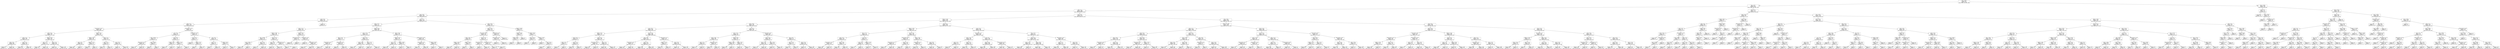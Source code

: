 digraph Tree {
node [shape=box] ;
0 [label="Team <= 299.5\nentropy = 2.0\nsamples = 30841\nvalue = [7663, 7734, 7835, 7609]"] ;
1 [label="Team <= 59.5\nentropy = 2.0\nsamples = 29525\nvalue = [7663, 7309, 7390, 7163]"] ;
0 -> 1 [labeldistance=2.5, labelangle=45, headlabel="True"] ;
2 [label="Team <= 1.5\nentropy = 1.999\nsamples = 26993\nvalue = [6321, 6882, 6977, 6813]"] ;
1 -> 2 ;
3 [label="Sport <= 9.5\nentropy = 1.833\nsamples = 2225\nvalue = [164, 596, 830, 635]"] ;
2 -> 3 ;
4 [label="Sport <= 8.5\nentropy = 1.897\nsamples = 1161\nvalue = [118, 328, 356, 359]"] ;
3 -> 4 ;
5 [label="Sport <= 7.5\nentropy = 1.898\nsamples = 1129\nvalue = [118, 296, 356, 359]"] ;
4 -> 5 ;
6 [label="Host_Country <= 13.0\nentropy = 1.879\nsamples = 984\nvalue = [97, 236, 338, 313]"] ;
5 -> 6 ;
7 [label="Sport <= 3.5\nentropy = 1.909\nsamples = 793\nvalue = [92, 201, 271, 229]"] ;
6 -> 7 ;
8 [label="Sport <= 1.5\nentropy = 1.899\nsamples = 375\nvalue = [45, 125, 125, 80]"] ;
7 -> 8 ;
9 [label="Team <= 0.5\nentropy = 1.939\nsamples = 269\nvalue = [39, 93, 70, 67]"] ;
8 -> 9 ;
10 [label="entropy = 0.0\nsamples = 6\nvalue = [6, 0, 0, 0]"] ;
9 -> 10 ;
11 [label="entropy = 1.917\nsamples = 263\nvalue = [33, 93, 70, 67]"] ;
9 -> 11 ;
12 [label="Sport <= 2.5\nentropy = 1.619\nsamples = 106\nvalue = [6, 32, 55, 13]"] ;
8 -> 12 ;
13 [label="entropy = 0.943\nsamples = 58\nvalue = [1, 15, 42, 0]"] ;
12 -> 13 ;
14 [label="entropy = 1.891\nsamples = 48\nvalue = [5, 17, 13, 13]"] ;
12 -> 14 ;
15 [label="Height <= 167.5\nentropy = 1.862\nsamples = 418\nvalue = [47, 76, 146, 149]"] ;
7 -> 15 ;
16 [label="Age <= 17.5\nentropy = 1.771\nsamples = 153\nvalue = [14, 31, 74, 34]"] ;
15 -> 16 ;
17 [label="entropy = 1.383\nsamples = 25\nvalue = [6, 1, 16, 2]"] ;
16 -> 17 ;
18 [label="entropy = 1.758\nsamples = 128\nvalue = [8, 30, 58, 32]"] ;
16 -> 18 ;
19 [label="Sport <= 4.5\nentropy = 1.842\nsamples = 265\nvalue = [33, 45, 72, 115]"] ;
15 -> 19 ;
20 [label="entropy = 1.81\nsamples = 109\nvalue = [11, 29, 20, 49]"] ;
19 -> 20 ;
21 [label="entropy = 1.789\nsamples = 156\nvalue = [22, 16, 52, 66]"] ;
19 -> 21 ;
22 [label="Weight <= 75.5\nentropy = 1.638\nsamples = 191\nvalue = [5, 35, 67, 84]"] ;
6 -> 22 ;
23 [label="Weight <= 72.5\nentropy = 1.667\nsamples = 109\nvalue = [5, 18, 52, 34]"] ;
22 -> 23 ;
24 [label="Sport <= 6.5\nentropy = 1.64\nsamples = 89\nvalue = [2, 18, 39, 30]"] ;
23 -> 24 ;
25 [label="entropy = 1.591\nsamples = 88\nvalue = [1, 18, 39, 30]"] ;
24 -> 25 ;
26 [label="entropy = 0.0\nsamples = 1\nvalue = [1, 0, 0, 0]"] ;
24 -> 26 ;
27 [label="Height <= 177.0\nentropy = 1.279\nsamples = 20\nvalue = [3, 0, 13, 4]"] ;
23 -> 27 ;
28 [label="entropy = 0.985\nsamples = 7\nvalue = [0, 0, 4, 3]"] ;
27 -> 28 ;
29 [label="entropy = 1.14\nsamples = 13\nvalue = [3, 0, 9, 1]"] ;
27 -> 29 ;
30 [label="Sport <= 1.5\nentropy = 1.354\nsamples = 82\nvalue = [0, 17, 15, 50]"] ;
22 -> 30 ;
31 [label="Age <= 27.0\nentropy = 1.529\nsamples = 22\nvalue = [0, 5, 10, 7]"] ;
30 -> 31 ;
32 [label="entropy = 1.239\nsamples = 13\nvalue = [0, 4, 8, 1]"] ;
31 -> 32 ;
33 [label="entropy = 1.224\nsamples = 9\nvalue = [0, 1, 2, 6]"] ;
31 -> 33 ;
34 [label="Age <= 22.5\nentropy = 1.108\nsamples = 60\nvalue = [0, 12, 5, 43]"] ;
30 -> 34 ;
35 [label="entropy = 1.31\nsamples = 26\nvalue = [0, 11, 2, 13]"] ;
34 -> 35 ;
36 [label="entropy = 0.618\nsamples = 34\nvalue = [0, 1, 3, 30]"] ;
34 -> 36 ;
37 [label="Host_Country <= 10.5\nentropy = 1.83\nsamples = 145\nvalue = [21, 60, 18, 46]"] ;
5 -> 37 ;
38 [label="Sex <= 0.5\nentropy = 1.642\nsamples = 81\nvalue = [18, 38, 2, 23]"] ;
37 -> 38 ;
39 [label="Age <= 25.333\nentropy = 1.373\nsamples = 53\nvalue = [6, 28, 0, 19]"] ;
38 -> 39 ;
40 [label="Host_Country <= 7.5\nentropy = 1.239\nsamples = 49\nvalue = [3, 28, 0, 18]"] ;
39 -> 40 ;
41 [label="entropy = 1.417\nsamples = 24\nvalue = [3, 10, 0, 11]"] ;
40 -> 41 ;
42 [label="entropy = 0.855\nsamples = 25\nvalue = [0, 18, 0, 7]"] ;
40 -> 42 ;
43 [label="Age <= 26.333\nentropy = 0.811\nsamples = 4\nvalue = [3, 0, 0, 1]"] ;
39 -> 43 ;
44 [label="entropy = 0.0\nsamples = 3\nvalue = [3, 0, 0, 0]"] ;
43 -> 44 ;
45 [label="entropy = 0.0\nsamples = 1\nvalue = [0, 0, 0, 1]"] ;
43 -> 45 ;
46 [label="Age <= 20.0\nentropy = 1.727\nsamples = 28\nvalue = [12, 10, 2, 4]"] ;
38 -> 46 ;
47 [label="Weight <= 67.5\nentropy = 1.651\nsamples = 21\nvalue = [11, 6, 2, 2]"] ;
46 -> 47 ;
48 [label="entropy = 1.411\nsamples = 18\nvalue = [11, 5, 1, 1]"] ;
47 -> 48 ;
49 [label="entropy = 1.585\nsamples = 3\nvalue = [0, 1, 1, 1]"] ;
47 -> 49 ;
50 [label="Height <= 171.0\nentropy = 1.379\nsamples = 7\nvalue = [1, 4, 0, 2]"] ;
46 -> 50 ;
51 [label="entropy = 1.522\nsamples = 5\nvalue = [1, 2, 0, 2]"] ;
50 -> 51 ;
52 [label="entropy = 0.0\nsamples = 2\nvalue = [0, 2, 0, 0]"] ;
50 -> 52 ;
53 [label="Host_Country <= 13.0\nentropy = 1.767\nsamples = 64\nvalue = [3, 22, 16, 23]"] ;
37 -> 53 ;
54 [label="Age <= 19.5\nentropy = 1.313\nsamples = 21\nvalue = [0, 12, 2, 7]"] ;
53 -> 54 ;
55 [label="entropy = 0.0\nsamples = 3\nvalue = [0, 0, 0, 3]"] ;
54 -> 55 ;
56 [label="Weight <= 74.5\nentropy = 1.224\nsamples = 18\nvalue = [0, 12, 2, 4]"] ;
54 -> 56 ;
57 [label="entropy = 0.0\nsamples = 1\nvalue = [0, 0, 1, 0]"] ;
56 -> 57 ;
58 [label="entropy = 1.086\nsamples = 17\nvalue = [0, 12, 1, 4]"] ;
56 -> 58 ;
59 [label="Sex <= 0.5\nentropy = 1.815\nsamples = 43\nvalue = [3, 10, 14, 16]"] ;
53 -> 59 ;
60 [label="Age <= 17.5\nentropy = 1.53\nsamples = 31\nvalue = [1, 3, 13, 14]"] ;
59 -> 60 ;
61 [label="entropy = 1.0\nsamples = 2\nvalue = [1, 0, 0, 1]"] ;
60 -> 61 ;
62 [label="entropy = 1.376\nsamples = 29\nvalue = [0, 3, 13, 13]"] ;
60 -> 62 ;
63 [label="Weight <= 61.0\nentropy = 1.614\nsamples = 12\nvalue = [2, 7, 1, 2]"] ;
59 -> 63 ;
64 [label="entropy = 1.522\nsamples = 5\nvalue = [2, 2, 0, 1]"] ;
63 -> 64 ;
65 [label="entropy = 1.149\nsamples = 7\nvalue = [0, 5, 1, 1]"] ;
63 -> 65 ;
66 [label="entropy = 0.0\nsamples = 32\nvalue = [0, 32, 0, 0]"] ;
4 -> 66 ;
67 [label="Sex <= 0.5\nentropy = 1.722\nsamples = 1064\nvalue = [46, 268, 474, 276]"] ;
3 -> 67 ;
68 [label="Sport <= 12.5\nentropy = 1.74\nsamples = 875\nvalue = [37, 243, 364, 231]"] ;
67 -> 68 ;
69 [label="Sport <= 11.5\nentropy = 1.788\nsamples = 259\nvalue = [13, 76, 79, 91]"] ;
68 -> 69 ;
70 [label="Height <= 179.5\nentropy = 1.859\nsamples = 149\nvalue = [13, 40, 55, 41]"] ;
69 -> 70 ;
71 [label="Age <= 25.833\nentropy = 1.776\nsamples = 105\nvalue = [9, 20, 49, 27]"] ;
70 -> 71 ;
72 [label="Age <= 25.333\nentropy = 1.428\nsamples = 24\nvalue = [4, 0, 13, 7]"] ;
71 -> 72 ;
73 [label="entropy = 1.289\nsamples = 22\nvalue = [2, 0, 13, 7]"] ;
72 -> 73 ;
74 [label="entropy = 0.0\nsamples = 2\nvalue = [2, 0, 0, 0]"] ;
72 -> 74 ;
75 [label="Age <= 26.5\nentropy = 1.764\nsamples = 81\nvalue = [5, 20, 36, 20]"] ;
71 -> 75 ;
76 [label="entropy = 1.5\nsamples = 12\nvalue = [0, 6, 3, 3]"] ;
75 -> 76 ;
77 [label="entropy = 1.748\nsamples = 69\nvalue = [5, 14, 33, 17]"] ;
75 -> 77 ;
78 [label="Sport <= 10.5\nentropy = 1.749\nsamples = 44\nvalue = [4, 20, 6, 14]"] ;
70 -> 78 ;
79 [label="Age <= 26.5\nentropy = 1.617\nsamples = 41\nvalue = [2, 20, 5, 14]"] ;
78 -> 79 ;
80 [label="entropy = 1.615\nsamples = 26\nvalue = [2, 15, 5, 4]"] ;
79 -> 80 ;
81 [label="entropy = 0.918\nsamples = 15\nvalue = [0, 5, 0, 10]"] ;
79 -> 81 ;
82 [label="Host_Country <= 11.0\nentropy = 0.918\nsamples = 3\nvalue = [2, 0, 1, 0]"] ;
78 -> 82 ;
83 [label="entropy = 0.0\nsamples = 1\nvalue = [1, 0, 0, 0]"] ;
82 -> 83 ;
84 [label="entropy = 1.0\nsamples = 2\nvalue = [1, 0, 1, 0]"] ;
82 -> 84 ;
85 [label="Weight <= 79.0\nentropy = 1.524\nsamples = 110\nvalue = [0, 36, 24, 50]"] ;
69 -> 85 ;
86 [label="Host_Country <= 11.5\nentropy = 0.211\nsamples = 30\nvalue = [0, 1, 0, 29]"] ;
85 -> 86 ;
87 [label="entropy = 0.0\nsamples = 29\nvalue = [0, 0, 0, 29]"] ;
86 -> 87 ;
88 [label="entropy = 0.0\nsamples = 1\nvalue = [0, 1, 0, 0]"] ;
86 -> 88 ;
89 [label="Host_Country <= 0.5\nentropy = 1.549\nsamples = 80\nvalue = [0, 35, 24, 21]"] ;
85 -> 89 ;
90 [label="entropy = 0.0\nsamples = 12\nvalue = [0, 0, 12, 0]"] ;
89 -> 90 ;
91 [label="Host_Country <= 10.5\nentropy = 1.458\nsamples = 68\nvalue = [0, 35, 12, 21]"] ;
89 -> 91 ;
92 [label="entropy = 0.997\nsamples = 45\nvalue = [0, 24, 0, 21]"] ;
91 -> 92 ;
93 [label="entropy = 0.999\nsamples = 23\nvalue = [0, 11, 12, 0]"] ;
91 -> 93 ;
94 [label="Weight <= 81.5\nentropy = 1.693\nsamples = 616\nvalue = [24, 167, 285, 140]"] ;
68 -> 94 ;
95 [label="Sport <= 15.5\nentropy = 1.735\nsamples = 359\nvalue = [21, 120, 154, 64]"] ;
94 -> 95 ;
96 [label="Sport <= 14.5\nentropy = 1.64\nsamples = 171\nvalue = [13, 67, 76, 15]"] ;
95 -> 96 ;
97 [label="Host_Country <= 2.0\nentropy = 1.829\nsamples = 87\nvalue = [13, 18, 41, 15]"] ;
96 -> 97 ;
98 [label="entropy = 1.125\nsamples = 21\nvalue = [2, 0, 15, 4]"] ;
97 -> 98 ;
99 [label="entropy = 1.902\nsamples = 66\nvalue = [11, 18, 26, 11]"] ;
97 -> 99 ;
100 [label="Host_Country <= 5.0\nentropy = 0.98\nsamples = 84\nvalue = [0, 49, 35, 0]"] ;
96 -> 100 ;
101 [label="entropy = 0.0\nsamples = 32\nvalue = [0, 32, 0, 0]"] ;
100 -> 101 ;
102 [label="entropy = 0.912\nsamples = 52\nvalue = [0, 17, 35, 0]"] ;
100 -> 102 ;
103 [label="Sport <= 19.5\nentropy = 1.741\nsamples = 188\nvalue = [8, 53, 78, 49]"] ;
95 -> 103 ;
104 [label="Sport <= 18.5\nentropy = 1.693\nsamples = 109\nvalue = [5, 21, 51, 32]"] ;
103 -> 104 ;
105 [label="entropy = 1.738\nsamples = 78\nvalue = [4, 20, 35, 19]"] ;
104 -> 105 ;
106 [label="entropy = 1.338\nsamples = 31\nvalue = [1, 1, 16, 13]"] ;
104 -> 106 ;
107 [label="Sport <= 21.5\nentropy = 1.714\nsamples = 79\nvalue = [3, 32, 27, 17]"] ;
103 -> 107 ;
108 [label="entropy = 1.456\nsamples = 39\nvalue = [1, 24, 7, 7]"] ;
107 -> 108 ;
109 [label="entropy = 1.68\nsamples = 40\nvalue = [2, 8, 20, 10]"] ;
107 -> 109 ;
110 [label="Sport <= 19.5\nentropy = 1.539\nsamples = 257\nvalue = [3, 47, 131, 76]"] ;
94 -> 110 ;
111 [label="Weight <= 101.5\nentropy = 1.331\nsamples = 127\nvalue = [2, 12, 81, 32]"] ;
110 -> 111 ;
112 [label="Age <= 27.5\nentropy = 1.431\nsamples = 104\nvalue = [2, 11, 60, 31]"] ;
111 -> 112 ;
113 [label="entropy = 1.206\nsamples = 69\nvalue = [0, 5, 44, 20]"] ;
112 -> 113 ;
114 [label="entropy = 1.713\nsamples = 35\nvalue = [2, 6, 16, 11]"] ;
112 -> 114 ;
115 [label="Height <= 183.0\nentropy = 0.513\nsamples = 23\nvalue = [0, 1, 21, 1]"] ;
111 -> 115 ;
116 [label="entropy = 0.722\nsamples = 5\nvalue = [0, 1, 4, 0]"] ;
115 -> 116 ;
117 [label="entropy = 0.31\nsamples = 18\nvalue = [0, 0, 17, 1]"] ;
115 -> 117 ;
118 [label="Host_Country <= 13.0\nentropy = 1.623\nsamples = 130\nvalue = [1, 35, 50, 44]"] ;
110 -> 118 ;
119 [label="Host_Country <= 8.5\nentropy = 1.63\nsamples = 108\nvalue = [1, 34, 30, 43]"] ;
118 -> 119 ;
120 [label="entropy = 1.627\nsamples = 79\nvalue = [1, 18, 30, 30]"] ;
119 -> 120 ;
121 [label="entropy = 0.992\nsamples = 29\nvalue = [0, 16, 0, 13]"] ;
119 -> 121 ;
122 [label="Height <= 185.5\nentropy = 0.53\nsamples = 22\nvalue = [0, 1, 20, 1]"] ;
118 -> 122 ;
123 [label="entropy = 1.371\nsamples = 5\nvalue = [0, 1, 3, 1]"] ;
122 -> 123 ;
124 [label="entropy = 0.0\nsamples = 17\nvalue = [0, 0, 17, 0]"] ;
122 -> 124 ;
125 [label="Sport <= 23.0\nentropy = 1.543\nsamples = 189\nvalue = [9, 25, 110, 45]"] ;
67 -> 125 ;
126 [label="Sport <= 20.0\nentropy = 1.425\nsamples = 176\nvalue = [4, 22, 108, 42]"] ;
125 -> 126 ;
127 [label="Host_Country <= 4.0\nentropy = 1.536\nsamples = 106\nvalue = [4, 22, 62, 18]"] ;
126 -> 127 ;
128 [label="Sport <= 15.5\nentropy = 0.853\nsamples = 45\nvalue = [0, 4, 37, 4]"] ;
127 -> 128 ;
129 [label="Height <= 167.5\nentropy = 0.642\nsamples = 42\nvalue = [0, 2, 37, 3]"] ;
128 -> 129 ;
130 [label="entropy = 0.65\nsamples = 18\nvalue = [0, 0, 15, 3]"] ;
129 -> 130 ;
131 [label="entropy = 0.414\nsamples = 24\nvalue = [0, 2, 22, 0]"] ;
129 -> 131 ;
132 [label="Height <= 167.5\nentropy = 0.918\nsamples = 3\nvalue = [0, 2, 0, 1]"] ;
128 -> 132 ;
133 [label="entropy = 0.0\nsamples = 2\nvalue = [0, 2, 0, 0]"] ;
132 -> 133 ;
134 [label="entropy = 0.0\nsamples = 1\nvalue = [0, 0, 0, 1]"] ;
132 -> 134 ;
135 [label="Sport <= 11.5\nentropy = 1.792\nsamples = 61\nvalue = [4, 18, 25, 14]"] ;
127 -> 135 ;
136 [label="Host_Country <= 7.5\nentropy = 1.337\nsamples = 20\nvalue = [2, 0, 7, 11]"] ;
135 -> 136 ;
137 [label="entropy = 0.0\nsamples = 5\nvalue = [0, 0, 0, 5]"] ;
136 -> 137 ;
138 [label="entropy = 1.429\nsamples = 15\nvalue = [2, 0, 7, 6]"] ;
136 -> 138 ;
139 [label="Host_Country <= 13.0\nentropy = 1.531\nsamples = 41\nvalue = [2, 18, 18, 3]"] ;
135 -> 139 ;
140 [label="entropy = 1.123\nsamples = 24\nvalue = [2, 17, 5, 0]"] ;
139 -> 140 ;
141 [label="entropy = 0.978\nsamples = 17\nvalue = [0, 1, 13, 3]"] ;
139 -> 141 ;
142 [label="Host_Country <= 7.5\nentropy = 0.928\nsamples = 70\nvalue = [0, 0, 46, 24]"] ;
126 -> 142 ;
143 [label="Host_Country <= 0.5\nentropy = 0.918\nsamples = 36\nvalue = [0, 0, 12, 24]"] ;
142 -> 143 ;
144 [label="entropy = 0.0\nsamples = 12\nvalue = [0, 0, 12, 0]"] ;
143 -> 144 ;
145 [label="entropy = 0.0\nsamples = 24\nvalue = [0, 0, 0, 24]"] ;
143 -> 145 ;
146 [label="entropy = 0.0\nsamples = 34\nvalue = [0, 0, 34, 0]"] ;
142 -> 146 ;
147 [label="Height <= 158.5\nentropy = 1.922\nsamples = 13\nvalue = [5, 3, 2, 3]"] ;
125 -> 147 ;
148 [label="Weight <= 48.5\nentropy = 1.459\nsamples = 6\nvalue = [2, 3, 0, 1]"] ;
147 -> 148 ;
149 [label="Weight <= 42.5\nentropy = 0.918\nsamples = 3\nvalue = [2, 0, 0, 1]"] ;
148 -> 149 ;
150 [label="entropy = 0.0\nsamples = 1\nvalue = [0, 0, 0, 1]"] ;
149 -> 150 ;
151 [label="entropy = 0.0\nsamples = 2\nvalue = [2, 0, 0, 0]"] ;
149 -> 151 ;
152 [label="entropy = 0.0\nsamples = 3\nvalue = [0, 3, 0, 0]"] ;
148 -> 152 ;
153 [label="Weight <= 55.5\nentropy = 1.557\nsamples = 7\nvalue = [3, 0, 2, 2]"] ;
147 -> 153 ;
154 [label="Sport <= 24.5\nentropy = 0.918\nsamples = 3\nvalue = [1, 0, 2, 0]"] ;
153 -> 154 ;
155 [label="entropy = 0.0\nsamples = 1\nvalue = [1, 0, 0, 0]"] ;
154 -> 155 ;
156 [label="entropy = 0.0\nsamples = 2\nvalue = [0, 0, 2, 0]"] ;
154 -> 156 ;
157 [label="Height <= 162.5\nentropy = 1.0\nsamples = 4\nvalue = [2, 0, 0, 2]"] ;
153 -> 157 ;
158 [label="entropy = 0.0\nsamples = 1\nvalue = [0, 0, 0, 1]"] ;
157 -> 158 ;
159 [label="Age <= 21.5\nentropy = 0.918\nsamples = 3\nvalue = [2, 0, 0, 1]"] ;
157 -> 159 ;
160 [label="entropy = 0.0\nsamples = 1\nvalue = [0, 0, 0, 1]"] ;
159 -> 160 ;
161 [label="entropy = 0.0\nsamples = 2\nvalue = [2, 0, 0, 0]"] ;
159 -> 161 ;
162 [label="Team <= 28.5\nentropy = 2.0\nsamples = 24768\nvalue = [6157, 6286, 6147, 6178]"] ;
2 -> 162 ;
163 [label="Weight <= 72.25\nentropy = 1.989\nsamples = 12215\nvalue = [3488, 3199, 2465, 3063]"] ;
162 -> 163 ;
164 [label="Team <= 26.5\nentropy = 1.952\nsamples = 4146\nvalue = [1464, 1056, 728, 898]"] ;
163 -> 164 ;
165 [label="Age <= 20.5\nentropy = 1.937\nsamples = 3605\nvalue = [1342, 907, 634, 722]"] ;
164 -> 165 ;
166 [label="Weight <= 47.5\nentropy = 1.754\nsamples = 742\nvalue = [374, 161, 75, 132]"] ;
165 -> 166 ;
167 [label="Sport <= 5.0\nentropy = 0.758\nsamples = 64\nvalue = [55, 6, 2, 1]"] ;
166 -> 167 ;
168 [label="Team <= 3.5\nentropy = 0.722\nsamples = 5\nvalue = [1, 4, 0, 0]"] ;
167 -> 168 ;
169 [label="entropy = 0.0\nsamples = 1\nvalue = [1, 0, 0, 0]"] ;
168 -> 169 ;
170 [label="entropy = 0.0\nsamples = 4\nvalue = [0, 4, 0, 0]"] ;
168 -> 170 ;
171 [label="Sport <= 7.0\nentropy = 0.548\nsamples = 59\nvalue = [54, 2, 2, 1]"] ;
167 -> 171 ;
172 [label="entropy = 0.361\nsamples = 54\nvalue = [51, 0, 2, 1]"] ;
171 -> 172 ;
173 [label="entropy = 0.971\nsamples = 5\nvalue = [3, 2, 0, 0]"] ;
171 -> 173 ;
174 [label="Team <= 5.5\nentropy = 1.803\nsamples = 678\nvalue = [319, 155, 73, 131]"] ;
166 -> 174 ;
175 [label="Host_Country <= 14.5\nentropy = 1.94\nsamples = 255\nvalue = [90, 71, 42, 52]"] ;
174 -> 175 ;
176 [label="entropy = 1.927\nsamples = 247\nvalue = [90, 68, 37, 52]"] ;
175 -> 176 ;
177 [label="entropy = 0.954\nsamples = 8\nvalue = [0, 3, 5, 0]"] ;
175 -> 177 ;
178 [label="Sport <= 4.5\nentropy = 1.671\nsamples = 423\nvalue = [229, 84, 31, 79]"] ;
174 -> 178 ;
179 [label="entropy = 1.834\nsamples = 106\nvalue = [33, 39, 8, 26]"] ;
178 -> 179 ;
180 [label="entropy = 1.535\nsamples = 317\nvalue = [196, 45, 23, 53]"] ;
178 -> 180 ;
181 [label="Team <= 20.5\nentropy = 1.964\nsamples = 2863\nvalue = [968, 746, 559, 590]"] ;
165 -> 181 ;
182 [label="Team <= 3.5\nentropy = 1.972\nsamples = 2544\nvalue = [811, 702, 508, 523]"] ;
181 -> 182 ;
183 [label="Host_Country <= 5.5\nentropy = 1.794\nsamples = 272\nvalue = [127, 42, 31, 72]"] ;
182 -> 183 ;
184 [label="entropy = 1.722\nsamples = 166\nvalue = [67, 26, 10, 63]"] ;
183 -> 184 ;
185 [label="entropy = 1.641\nsamples = 106\nvalue = [60, 16, 21, 9]"] ;
183 -> 185 ;
186 [label="Sport <= 6.5\nentropy = 1.975\nsamples = 2272\nvalue = [684, 660, 477, 451]"] ;
182 -> 186 ;
187 [label="entropy = 1.937\nsamples = 1045\nvalue = [383, 278, 184, 200]"] ;
186 -> 187 ;
188 [label="entropy = 1.983\nsamples = 1227\nvalue = [301, 382, 293, 251]"] ;
186 -> 188 ;
189 [label="Host_Country <= 1.5\nentropy = 1.793\nsamples = 319\nvalue = [157, 44, 51, 67]"] ;
181 -> 189 ;
190 [label="Height <= 170.5\nentropy = 1.101\nsamples = 43\nvalue = [33, 6, 2, 2]"] ;
189 -> 190 ;
191 [label="entropy = 0.297\nsamples = 19\nvalue = [18, 0, 1, 0]"] ;
190 -> 191 ;
192 [label="entropy = 1.414\nsamples = 24\nvalue = [15, 6, 1, 2]"] ;
190 -> 192 ;
193 [label="Sport <= 8.5\nentropy = 1.847\nsamples = 276\nvalue = [124, 38, 49, 65]"] ;
189 -> 193 ;
194 [label="entropy = 1.728\nsamples = 151\nvalue = [77, 13, 34, 27]"] ;
193 -> 194 ;
195 [label="entropy = 1.884\nsamples = 125\nvalue = [47, 25, 15, 38]"] ;
193 -> 195 ;
196 [label="Sex <= 0.5\nentropy = 1.963\nsamples = 541\nvalue = [122, 149, 94, 176]"] ;
164 -> 196 ;
197 [label="Team <= 27.5\nentropy = 1.913\nsamples = 192\nvalue = [69, 40, 26, 57]"] ;
196 -> 197 ;
198 [label="Sport <= 18.5\nentropy = 1.899\nsamples = 96\nvalue = [19, 21, 16, 40]"] ;
197 -> 198 ;
199 [label="Sport <= 7.0\nentropy = 1.825\nsamples = 63\nvalue = [19, 9, 8, 27]"] ;
198 -> 199 ;
200 [label="entropy = 1.779\nsamples = 55\nvalue = [13, 7, 8, 27]"] ;
199 -> 200 ;
201 [label="entropy = 0.811\nsamples = 8\nvalue = [6, 2, 0, 0]"] ;
199 -> 201 ;
202 [label="Host_Country <= 6.5\nentropy = 1.556\nsamples = 33\nvalue = [0, 12, 8, 13]"] ;
198 -> 202 ;
203 [label="entropy = 1.496\nsamples = 17\nvalue = [0, 3, 7, 7]"] ;
202 -> 203 ;
204 [label="entropy = 1.248\nsamples = 16\nvalue = [0, 9, 1, 6]"] ;
202 -> 204 ;
205 [label="Weight <= 58.5\nentropy = 1.735\nsamples = 96\nvalue = [50, 19, 10, 17]"] ;
197 -> 205 ;
206 [label="Height <= 159.0\nentropy = 1.848\nsamples = 29\nvalue = [8, 6, 3, 12]"] ;
205 -> 206 ;
207 [label="entropy = 1.649\nsamples = 16\nvalue = [8, 2, 1, 5]"] ;
206 -> 207 ;
208 [label="entropy = 1.42\nsamples = 13\nvalue = [0, 4, 2, 7]"] ;
206 -> 208 ;
209 [label="Weight <= 70.5\nentropy = 1.501\nsamples = 67\nvalue = [42, 13, 7, 5]"] ;
205 -> 209 ;
210 [label="entropy = 1.257\nsamples = 60\nvalue = [42, 12, 3, 3]"] ;
209 -> 210 ;
211 [label="entropy = 1.379\nsamples = 7\nvalue = [0, 1, 4, 2]"] ;
209 -> 211 ;
212 [label="Host_Country <= 5.0\nentropy = 1.926\nsamples = 349\nvalue = [53, 109, 68, 119]"] ;
196 -> 212 ;
213 [label="Sport <= 14.0\nentropy = 1.882\nsamples = 185\nvalue = [18, 63, 47, 57]"] ;
212 -> 213 ;
214 [label="Team <= 27.5\nentropy = 1.862\nsamples = 146\nvalue = [15, 59, 36, 36]"] ;
213 -> 214 ;
215 [label="entropy = 1.713\nsamples = 56\nvalue = [9, 30, 6, 11]"] ;
214 -> 215 ;
216 [label="entropy = 1.829\nsamples = 90\nvalue = [6, 29, 30, 25]"] ;
214 -> 216 ;
217 [label="Sport <= 19.5\nentropy = 1.618\nsamples = 39\nvalue = [3, 4, 11, 21]"] ;
213 -> 217 ;
218 [label="entropy = 0.297\nsamples = 19\nvalue = [1, 0, 0, 18]"] ;
217 -> 218 ;
219 [label="entropy = 1.681\nsamples = 20\nvalue = [2, 4, 11, 3]"] ;
217 -> 219 ;
220 [label="Age <= 19.5\nentropy = 1.9\nsamples = 164\nvalue = [35, 46, 21, 62]"] ;
212 -> 220 ;
221 [label="Sport <= 24.5\nentropy = 1.775\nsamples = 60\nvalue = [11, 7, 12, 30]"] ;
220 -> 221 ;
222 [label="entropy = 1.729\nsamples = 53\nvalue = [11, 7, 7, 28]"] ;
221 -> 222 ;
223 [label="entropy = 0.863\nsamples = 7\nvalue = [0, 0, 5, 2]"] ;
221 -> 223 ;
224 [label="Sport <= 3.0\nentropy = 1.848\nsamples = 104\nvalue = [24, 39, 9, 32]"] ;
220 -> 224 ;
225 [label="entropy = 1.68\nsamples = 20\nvalue = [10, 1, 5, 4]"] ;
224 -> 225 ;
226 [label="entropy = 1.686\nsamples = 84\nvalue = [14, 38, 4, 28]"] ;
224 -> 226 ;
227 [label="Sport <= 0.5\nentropy = 1.995\nsamples = 8069\nvalue = [2024, 2143, 1737, 2165]"] ;
163 -> 227 ;
228 [label="Height <= 178.5\nentropy = 1.872\nsamples = 714\nvalue = [300, 169, 89, 156]"] ;
227 -> 228 ;
229 [label="Team <= 21.0\nentropy = 1.74\nsamples = 386\nvalue = [184, 90, 25, 87]"] ;
228 -> 229 ;
230 [label="Age <= 27.5\nentropy = 1.788\nsamples = 345\nvalue = [152, 86, 25, 82]"] ;
229 -> 230 ;
231 [label="Host_Country <= 15.5\nentropy = 1.736\nsamples = 258\nvalue = [116, 74, 14, 54]"] ;
230 -> 231 ;
232 [label="entropy = 1.695\nsamples = 242\nvalue = [114, 68, 11, 49]"] ;
231 -> 232 ;
233 [label="entropy = 1.883\nsamples = 16\nvalue = [2, 6, 3, 5]"] ;
231 -> 233 ;
234 [label="Team <= 16.5\nentropy = 1.825\nsamples = 87\nvalue = [36, 12, 11, 28]"] ;
230 -> 234 ;
235 [label="entropy = 1.569\nsamples = 39\nvalue = [22, 5, 2, 10]"] ;
234 -> 235 ;
236 [label="entropy = 1.907\nsamples = 48\nvalue = [14, 7, 9, 18]"] ;
234 -> 236 ;
237 [label="Sex <= 0.5\nentropy = 0.977\nsamples = 41\nvalue = [32, 4, 0, 5]"] ;
229 -> 237 ;
238 [label="Age <= 21.0\nentropy = 0.42\nsamples = 30\nvalue = [28, 1, 0, 1]"] ;
237 -> 238 ;
239 [label="entropy = 1.371\nsamples = 5\nvalue = [3, 1, 0, 1]"] ;
238 -> 239 ;
240 [label="entropy = 0.0\nsamples = 25\nvalue = [25, 0, 0, 0]"] ;
238 -> 240 ;
241 [label="Height <= 175.0\nentropy = 1.573\nsamples = 11\nvalue = [4, 3, 0, 4]"] ;
237 -> 241 ;
242 [label="entropy = 0.985\nsamples = 7\nvalue = [3, 0, 0, 4]"] ;
241 -> 242 ;
243 [label="entropy = 0.811\nsamples = 4\nvalue = [1, 3, 0, 0]"] ;
241 -> 243 ;
244 [label="Team <= 13.5\nentropy = 1.958\nsamples = 328\nvalue = [116, 79, 64, 69]"] ;
228 -> 244 ;
245 [label="Host_Country <= 7.5\nentropy = 1.851\nsamples = 152\nvalue = [69, 33, 27, 23]"] ;
244 -> 245 ;
246 [label="Host_Country <= 1.5\nentropy = 1.914\nsamples = 93\nvalue = [36, 19, 24, 14]"] ;
245 -> 246 ;
247 [label="entropy = 1.765\nsamples = 30\nvalue = [15, 4, 4, 7]"] ;
246 -> 247 ;
248 [label="entropy = 1.899\nsamples = 63\nvalue = [21, 15, 20, 7]"] ;
246 -> 248 ;
249 [label="Team <= 11.0\nentropy = 1.594\nsamples = 59\nvalue = [33, 14, 3, 9]"] ;
245 -> 249 ;
250 [label="entropy = 1.52\nsamples = 44\nvalue = [24, 14, 2, 4]"] ;
249 -> 250 ;
251 [label="entropy = 1.231\nsamples = 15\nvalue = [9, 0, 1, 5]"] ;
249 -> 251 ;
252 [label="Team <= 18.0\nentropy = 1.994\nsamples = 176\nvalue = [47, 46, 37, 46]"] ;
244 -> 252 ;
253 [label="Host_Country <= 7.5\nentropy = 1.878\nsamples = 76\nvalue = [15, 16, 12, 33]"] ;
252 -> 253 ;
254 [label="entropy = 1.694\nsamples = 44\nvalue = [9, 5, 6, 24]"] ;
253 -> 254 ;
255 [label="entropy = 1.95\nsamples = 32\nvalue = [6, 11, 6, 9]"] ;
253 -> 255 ;
256 [label="Age <= 34.5\nentropy = 1.93\nsamples = 100\nvalue = [32, 30, 25, 13]"] ;
252 -> 256 ;
257 [label="entropy = 1.915\nsamples = 96\nvalue = [32, 30, 22, 12]"] ;
256 -> 257 ;
258 [label="entropy = 0.811\nsamples = 4\nvalue = [0, 0, 3, 1]"] ;
256 -> 258 ;
259 [label="Sport <= 4.5\nentropy = 1.995\nsamples = 7355\nvalue = [1724, 1974, 1648, 2009]"] ;
227 -> 259 ;
260 [label="Host_Country <= 1.5\nentropy = 1.955\nsamples = 2048\nvalue = [392, 635, 377, 644]"] ;
259 -> 260 ;
261 [label="Team <= 13.5\nentropy = 1.802\nsamples = 280\nvalue = [58, 95, 20, 107]"] ;
260 -> 261 ;
262 [label="Sport <= 2.5\nentropy = 1.797\nsamples = 116\nvalue = [25, 55, 12, 24]"] ;
261 -> 262 ;
263 [label="entropy = 0.87\nsamples = 40\nvalue = [5, 33, 1, 1]"] ;
262 -> 263 ;
264 [label="entropy = 1.95\nsamples = 76\nvalue = [20, 22, 11, 23]"] ;
262 -> 264 ;
265 [label="Team <= 27.5\nentropy = 1.672\nsamples = 164\nvalue = [33, 40, 8, 83]"] ;
261 -> 265 ;
266 [label="entropy = 1.654\nsamples = 124\nvalue = [31, 19, 8, 66]"] ;
265 -> 266 ;
267 [label="entropy = 1.229\nsamples = 40\nvalue = [2, 21, 0, 17]"] ;
265 -> 267 ;
268 [label="Sex <= 0.5\nentropy = 1.965\nsamples = 1768\nvalue = [334, 540, 357, 537]"] ;
260 -> 268 ;
269 [label="Team <= 20.5\nentropy = 1.966\nsamples = 1629\nvalue = [325, 506, 315, 483]"] ;
268 -> 269 ;
270 [label="entropy = 1.963\nsamples = 1342\nvalue = [250, 394, 272, 426]"] ;
269 -> 270 ;
271 [label="entropy = 1.909\nsamples = 287\nvalue = [75, 112, 43, 57]"] ;
269 -> 271 ;
272 [label="Host_Country <= 11.5\nentropy = 1.804\nsamples = 139\nvalue = [9, 34, 42, 54]"] ;
268 -> 272 ;
273 [label="entropy = 1.658\nsamples = 89\nvalue = [5, 11, 39, 34]"] ;
272 -> 273 ;
274 [label="entropy = 1.579\nsamples = 50\nvalue = [4, 23, 3, 20]"] ;
272 -> 274 ;
275 [label="Team <= 23.5\nentropy = 2.0\nsamples = 5307\nvalue = [1332, 1339, 1271, 1365]"] ;
259 -> 275 ;
276 [label="Team <= 4.5\nentropy = 1.999\nsamples = 4344\nvalue = [1031, 1122, 1127, 1064]"] ;
275 -> 276 ;
277 [label="Sport <= 17.0\nentropy = 1.935\nsamples = 740\nvalue = [216, 206, 96, 222]"] ;
276 -> 277 ;
278 [label="entropy = 1.939\nsamples = 678\nvalue = [170, 200, 93, 215]"] ;
277 -> 278 ;
279 [label="entropy = 1.212\nsamples = 62\nvalue = [46, 6, 3, 7]"] ;
277 -> 279 ;
280 [label="Team <= 20.5\nentropy = 1.994\nsamples = 3604\nvalue = [815, 916, 1031, 842]"] ;
276 -> 280 ;
281 [label="entropy = 1.992\nsamples = 3461\nvalue = [751, 875, 998, 837]"] ;
280 -> 281 ;
282 [label="entropy = 1.693\nsamples = 143\nvalue = [64, 41, 33, 5]"] ;
280 -> 282 ;
283 [label="Host_Country <= 12.5\nentropy = 1.943\nsamples = 963\nvalue = [301, 217, 144, 301]"] ;
275 -> 283 ;
284 [label="Sport <= 7.5\nentropy = 1.917\nsamples = 714\nvalue = [260, 155, 98, 201]"] ;
283 -> 284 ;
285 [label="entropy = 1.926\nsamples = 195\nvalue = [74, 30, 45, 46]"] ;
284 -> 285 ;
286 [label="entropy = 1.882\nsamples = 519\nvalue = [186, 125, 53, 155]"] ;
284 -> 286 ;
287 [label="Sport <= 6.5\nentropy = 1.907\nsamples = 249\nvalue = [41, 62, 46, 100]"] ;
283 -> 287 ;
288 [label="entropy = 1.147\nsamples = 85\nvalue = [4, 21, 1, 59]"] ;
287 -> 288 ;
289 [label="entropy = 1.997\nsamples = 164\nvalue = [37, 41, 45, 41]"] ;
287 -> 289 ;
290 [label="Team <= 36.5\nentropy = 1.991\nsamples = 12553\nvalue = [2669, 3087, 3682, 3115]"] ;
162 -> 290 ;
291 [label="Height <= 177.596\nentropy = 1.909\nsamples = 6395\nvalue = [882, 1447, 2474, 1592]"] ;
290 -> 291 ;
292 [label="Sport <= 7.5\nentropy = 1.966\nsamples = 3386\nvalue = [604, 817, 1126, 839]"] ;
291 -> 292 ;
293 [label="Sport <= 5.5\nentropy = 1.991\nsamples = 1622\nvalue = [378, 395, 483, 366]"] ;
292 -> 293 ;
294 [label="Team <= 30.0\nentropy = 1.914\nsamples = 1058\nvalue = [157, 241, 414, 246]"] ;
293 -> 294 ;
295 [label="Host_Country <= 6.5\nentropy = 1.799\nsamples = 120\nvalue = [42, 47, 21, 10]"] ;
294 -> 295 ;
296 [label="entropy = 1.672\nsamples = 76\nvalue = [18, 39, 15, 4]"] ;
295 -> 296 ;
297 [label="entropy = 1.708\nsamples = 44\nvalue = [24, 8, 6, 6]"] ;
295 -> 297 ;
298 [label="Sport <= 3.5\nentropy = 1.868\nsamples = 938\nvalue = [115, 194, 393, 236]"] ;
294 -> 298 ;
299 [label="entropy = 1.907\nsamples = 760\nvalue = [103, 161, 289, 207]"] ;
298 -> 299 ;
300 [label="entropy = 1.593\nsamples = 178\nvalue = [12, 33, 104, 29]"] ;
298 -> 300 ;
301 [label="Team <= 35.5\nentropy = 1.887\nsamples = 564\nvalue = [221, 154, 69, 120]"] ;
293 -> 301 ;
302 [label="Host_Country <= 0.5\nentropy = 1.867\nsamples = 447\nvalue = [195, 100, 63, 89]"] ;
301 -> 302 ;
303 [label="entropy = 1.146\nsamples = 34\nvalue = [19, 14, 0, 1]"] ;
302 -> 303 ;
304 [label="entropy = 1.885\nsamples = 413\nvalue = [176, 86, 63, 88]"] ;
302 -> 304 ;
305 [label="Height <= 157.5\nentropy = 1.725\nsamples = 117\nvalue = [26, 54, 6, 31]"] ;
301 -> 305 ;
306 [label="entropy = 1.371\nsamples = 23\nvalue = [0, 13, 3, 7]"] ;
305 -> 306 ;
307 [label="entropy = 1.696\nsamples = 94\nvalue = [26, 41, 3, 24]"] ;
305 -> 307 ;
308 [label="Sport <= 8.5\nentropy = 1.913\nsamples = 1764\nvalue = [226, 422, 643, 473]"] ;
292 -> 308 ;
309 [label="Team <= 33.0\nentropy = 1.722\nsamples = 545\nvalue = [40, 94, 269, 142]"] ;
308 -> 309 ;
310 [label="Team <= 31.5\nentropy = 1.665\nsamples = 443\nvalue = [28, 77, 235, 103]"] ;
309 -> 310 ;
311 [label="entropy = 1.967\nsamples = 61\nvalue = [11, 14, 20, 16]"] ;
310 -> 311 ;
312 [label="entropy = 1.581\nsamples = 382\nvalue = [17, 63, 215, 87]"] ;
310 -> 312 ;
313 [label="Team <= 35.5\nentropy = 1.853\nsamples = 102\nvalue = [12, 17, 34, 39]"] ;
309 -> 313 ;
314 [label="entropy = 0.0\nsamples = 6\nvalue = [6, 0, 0, 0]"] ;
313 -> 314 ;
315 [label="entropy = 1.751\nsamples = 96\nvalue = [6, 17, 34, 39]"] ;
313 -> 315 ;
316 [label="Sport <= 9.5\nentropy = 1.957\nsamples = 1219\nvalue = [186, 328, 374, 331]"] ;
308 -> 316 ;
317 [label="Host_Country <= 4.0\nentropy = 0.753\nsamples = 37\nvalue = [8, 29, 0, 0]"] ;
316 -> 317 ;
318 [label="entropy = 0.449\nsamples = 32\nvalue = [3, 29, 0, 0]"] ;
317 -> 318 ;
319 [label="entropy = 0.0\nsamples = 5\nvalue = [5, 0, 0, 0]"] ;
317 -> 319 ;
320 [label="Sport <= 14.5\nentropy = 1.952\nsamples = 1182\nvalue = [178, 299, 374, 331]"] ;
316 -> 320 ;
321 [label="entropy = 1.979\nsamples = 444\nvalue = [84, 137, 108, 115]"] ;
320 -> 321 ;
322 [label="entropy = 1.908\nsamples = 738\nvalue = [94, 162, 266, 216]"] ;
320 -> 322 ;
323 [label="Sport <= 12.5\nentropy = 1.809\nsamples = 3009\nvalue = [278, 630, 1348, 753]"] ;
291 -> 323 ;
324 [label="Team <= 31.5\nentropy = 1.759\nsamples = 2304\nvalue = [209, 443, 1133, 519]"] ;
323 -> 324 ;
325 [label="Sport <= 11.5\nentropy = 1.975\nsamples = 363\nvalue = [65, 109, 100, 89]"] ;
324 -> 325 ;
326 [label="Host_Country <= 3.5\nentropy = 1.937\nsamples = 275\nvalue = [54, 89, 88, 44]"] ;
325 -> 326 ;
327 [label="entropy = 1.761\nsamples = 114\nvalue = [27, 26, 53, 8]"] ;
326 -> 327 ;
328 [label="entropy = 1.924\nsamples = 161\nvalue = [27, 63, 35, 36]"] ;
326 -> 328 ;
329 [label="Host_Country <= 13.0\nentropy = 1.748\nsamples = 88\nvalue = [11, 20, 12, 45]"] ;
325 -> 329 ;
330 [label="entropy = 1.24\nsamples = 67\nvalue = [10, 12, 0, 45]"] ;
329 -> 330 ;
331 [label="entropy = 1.201\nsamples = 21\nvalue = [1, 8, 12, 0]"] ;
329 -> 331 ;
332 [label="Sport <= 11.5\nentropy = 1.681\nsamples = 1941\nvalue = [144, 334, 1033, 430]"] ;
324 -> 332 ;
333 [label="Sport <= 8.5\nentropy = 1.735\nsamples = 1740\nvalue = [144, 314, 871, 411]"] ;
332 -> 333 ;
334 [label="entropy = 1.68\nsamples = 1649\nvalue = [106, 295, 859, 389]"] ;
333 -> 334 ;
335 [label="entropy = 1.879\nsamples = 91\nvalue = [38, 19, 12, 22]"] ;
333 -> 335 ;
336 [label="Host_Country <= 10.0\nentropy = 0.904\nsamples = 201\nvalue = [0, 20, 162, 19]"] ;
332 -> 336 ;
337 [label="entropy = 0.524\nsamples = 161\nvalue = [0, 0, 142, 19]"] ;
336 -> 337 ;
338 [label="entropy = 1.0\nsamples = 40\nvalue = [0, 20, 20, 0]"] ;
336 -> 338 ;
339 [label="Host_Country <= 0.5\nentropy = 1.887\nsamples = 705\nvalue = [69, 187, 215, 234]"] ;
323 -> 339 ;
340 [label="Team <= 30.0\nentropy = 1.659\nsamples = 93\nvalue = [8, 30, 9, 46]"] ;
339 -> 340 ;
341 [label="Weight <= 73.5\nentropy = 1.212\nsamples = 40\nvalue = [1, 4, 6, 29]"] ;
340 -> 341 ;
342 [label="entropy = 0.991\nsamples = 9\nvalue = [0, 0, 5, 4]"] ;
341 -> 342 ;
343 [label="entropy = 0.951\nsamples = 31\nvalue = [1, 4, 1, 25]"] ;
341 -> 343 ;
344 [label="Sport <= 21.0\nentropy = 1.65\nsamples = 53\nvalue = [7, 26, 3, 17]"] ;
340 -> 344 ;
345 [label="entropy = 1.552\nsamples = 41\nvalue = [7, 25, 3, 6]"] ;
344 -> 345 ;
346 [label="entropy = 0.414\nsamples = 12\nvalue = [0, 1, 0, 11]"] ;
344 -> 346 ;
347 [label="Host_Country <= 13.0\nentropy = 1.887\nsamples = 612\nvalue = [61, 157, 206, 188]"] ;
339 -> 347 ;
348 [label="Team <= 31.5\nentropy = 1.889\nsamples = 530\nvalue = [57, 137, 195, 141]"] ;
347 -> 348 ;
349 [label="entropy = 1.791\nsamples = 256\nvalue = [21, 67, 115, 53]"] ;
348 -> 349 ;
350 [label="entropy = 1.933\nsamples = 274\nvalue = [36, 70, 80, 88]"] ;
348 -> 350 ;
351 [label="Team <= 30.0\nentropy = 1.558\nsamples = 82\nvalue = [4, 20, 11, 47]"] ;
347 -> 351 ;
352 [label="entropy = 1.371\nsamples = 23\nvalue = [0, 13, 3, 7]"] ;
351 -> 352 ;
353 [label="entropy = 1.399\nsamples = 59\nvalue = [4, 7, 8, 40]"] ;
351 -> 353 ;
354 [label="Sport <= 8.5\nentropy = 1.986\nsamples = 6158\nvalue = [1787, 1640, 1208, 1523]"] ;
290 -> 354 ;
355 [label="Team <= 44.5\nentropy = 1.942\nsamples = 2977\nvalue = [1086, 753, 515, 623]"] ;
354 -> 355 ;
356 [label="Host_Country <= 8.5\nentropy = 1.765\nsamples = 654\nvalue = [330, 123, 73, 128]"] ;
355 -> 356 ;
357 [label="Host_Country <= 2.5\nentropy = 1.548\nsamples = 333\nvalue = [206, 46, 29, 52]"] ;
356 -> 357 ;
358 [label="Height <= 193.5\nentropy = 1.718\nsamples = 193\nvalue = [103, 40, 24, 26]"] ;
357 -> 358 ;
359 [label="entropy = 1.681\nsamples = 184\nvalue = [103, 32, 23, 26]"] ;
358 -> 359 ;
360 [label="entropy = 0.503\nsamples = 9\nvalue = [0, 8, 1, 0]"] ;
358 -> 360 ;
361 [label="Team <= 42.5\nentropy = 1.143\nsamples = 140\nvalue = [103, 6, 5, 26]"] ;
357 -> 361 ;
362 [label="entropy = 0.716\nsamples = 94\nvalue = [78, 1, 0, 15]"] ;
361 -> 362 ;
363 [label="entropy = 1.668\nsamples = 46\nvalue = [25, 5, 5, 11]"] ;
361 -> 363 ;
364 [label="Host_Country <= 10.5\nentropy = 1.909\nsamples = 321\nvalue = [124, 77, 44, 76]"] ;
356 -> 364 ;
365 [label="Sport <= 5.5\nentropy = 1.521\nsamples = 79\nvalue = [17, 26, 0, 36]"] ;
364 -> 365 ;
366 [label="entropy = 1.175\nsamples = 27\nvalue = [15, 1, 0, 11]"] ;
365 -> 366 ;
367 [label="entropy = 1.197\nsamples = 52\nvalue = [2, 25, 0, 25]"] ;
365 -> 367 ;
368 [label="Team <= 40.5\nentropy = 1.87\nsamples = 242\nvalue = [107, 51, 44, 40]"] ;
364 -> 368 ;
369 [label="entropy = 1.952\nsamples = 190\nvalue = [69, 42, 43, 36]"] ;
368 -> 369 ;
370 [label="entropy = 1.163\nsamples = 52\nvalue = [38, 9, 1, 4]"] ;
368 -> 370 ;
371 [label="Height <= 173.5\nentropy = 1.968\nsamples = 2323\nvalue = [756, 630, 442, 495]"] ;
355 -> 371 ;
372 [label="Sport <= 4.5\nentropy = 1.839\nsamples = 611\nvalue = [277, 143, 80, 111]"] ;
371 -> 372 ;
373 [label="Sport <= 1.5\nentropy = 1.97\nsamples = 359\nvalue = [118, 84, 67, 90]"] ;
372 -> 373 ;
374 [label="entropy = 1.894\nsamples = 232\nvalue = [96, 51, 34, 51]"] ;
373 -> 374 ;
375 [label="entropy = 1.972\nsamples = 127\nvalue = [22, 33, 33, 39]"] ;
373 -> 375 ;
376 [label="Weight <= 54.5\nentropy = 1.429\nsamples = 252\nvalue = [159, 59, 13, 21]"] ;
372 -> 376 ;
377 [label="entropy = 0.235\nsamples = 52\nvalue = [50, 2, 0, 0]"] ;
376 -> 377 ;
378 [label="entropy = 1.591\nsamples = 200\nvalue = [109, 57, 13, 21]"] ;
376 -> 378 ;
379 [label="Sport <= 7.5\nentropy = 1.988\nsamples = 1712\nvalue = [479, 487, 362, 384]"] ;
371 -> 379 ;
380 [label="Host_Country <= 0.5\nentropy = 1.991\nsamples = 1394\nvalue = [382, 383, 338, 291]"] ;
379 -> 380 ;
381 [label="entropy = 1.864\nsamples = 209\nvalue = [47, 60, 81, 21]"] ;
380 -> 381 ;
382 [label="entropy = 1.991\nsamples = 1185\nvalue = [335, 323, 257, 270]"] ;
380 -> 382 ;
383 [label="Team <= 47.5\nentropy = 1.85\nsamples = 318\nvalue = [97, 104, 24, 93]"] ;
379 -> 383 ;
384 [label="entropy = 1.037\nsamples = 29\nvalue = [23, 3, 1, 2]"] ;
383 -> 384 ;
385 [label="entropy = 1.849\nsamples = 289\nvalue = [74, 101, 23, 91]"] ;
383 -> 385 ;
386 [label="Team <= 47.5\nentropy = 1.989\nsamples = 3181\nvalue = [701, 887, 693, 900]"] ;
354 -> 386 ;
387 [label="Host_Country <= 1.5\nentropy = 1.982\nsamples = 1050\nvalue = [329, 232, 220, 269]"] ;
386 -> 387 ;
388 [label="Height <= 176.5\nentropy = 1.473\nsamples = 122\nvalue = [59, 50, 4, 9]"] ;
387 -> 388 ;
389 [label="Team <= 44.0\nentropy = 1.163\nsamples = 33\nvalue = [25, 2, 4, 2]"] ;
388 -> 389 ;
390 [label="entropy = 0.658\nsamples = 24\nvalue = [21, 0, 1, 2]"] ;
389 -> 390 ;
391 [label="entropy = 1.53\nsamples = 9\nvalue = [4, 2, 3, 0]"] ;
389 -> 391 ;
392 [label="Sport <= 10.5\nentropy = 1.299\nsamples = 89\nvalue = [34, 48, 0, 7]"] ;
388 -> 392 ;
393 [label="entropy = 0.0\nsamples = 11\nvalue = [11, 0, 0, 0]"] ;
392 -> 393 ;
394 [label="entropy = 1.263\nsamples = 78\nvalue = [23, 48, 0, 7]"] ;
392 -> 394 ;
395 [label="Sport <= 14.5\nentropy = 1.983\nsamples = 928\nvalue = [270, 182, 216, 260]"] ;
387 -> 395 ;
396 [label="Sex <= 0.5\nentropy = 1.896\nsamples = 435\nvalue = [179, 90, 65, 101]"] ;
395 -> 396 ;
397 [label="entropy = 1.88\nsamples = 404\nvalue = [164, 90, 49, 101]"] ;
396 -> 397 ;
398 [label="entropy = 0.999\nsamples = 31\nvalue = [15, 0, 16, 0]"] ;
396 -> 398 ;
399 [label="Sport <= 15.5\nentropy = 1.951\nsamples = 493\nvalue = [91, 92, 151, 159]"] ;
395 -> 399 ;
400 [label="entropy = 1.396\nsamples = 96\nvalue = [13, 0, 31, 52]"] ;
399 -> 400 ;
401 [label="entropy = 1.982\nsamples = 397\nvalue = [78, 92, 120, 107]"] ;
399 -> 401 ;
402 [label="Sport <= 9.5\nentropy = 1.965\nsamples = 2131\nvalue = [372, 655, 473, 631]"] ;
386 -> 402 ;
403 [label="Team <= 54.5\nentropy = 1.737\nsamples = 446\nvalue = [19, 134, 108, 185]"] ;
402 -> 403 ;
404 [label="Host_Country <= 11.5\nentropy = 1.756\nsamples = 344\nvalue = [15, 134, 90, 105]"] ;
403 -> 404 ;
405 [label="entropy = 1.799\nsamples = 282\nvalue = [15, 83, 90, 94]"] ;
404 -> 405 ;
406 [label="entropy = 0.674\nsamples = 62\nvalue = [0, 51, 0, 11]"] ;
404 -> 406 ;
407 [label="Host_Country <= 1.0\nentropy = 0.9\nsamples = 102\nvalue = [4, 0, 18, 80]"] ;
403 -> 407 ;
408 [label="entropy = 0.0\nsamples = 18\nvalue = [0, 0, 18, 0]"] ;
407 -> 408 ;
409 [label="entropy = 0.276\nsamples = 84\nvalue = [4, 0, 0, 80]"] ;
407 -> 409 ;
410 [label="Team <= 57.5\nentropy = 1.982\nsamples = 1685\nvalue = [353, 521, 365, 446]"] ;
402 -> 410 ;
411 [label="Sport <= 14.5\nentropy = 1.991\nsamples = 1261\nvalue = [279, 371, 322, 289]"] ;
410 -> 411 ;
412 [label="entropy = 1.982\nsamples = 705\nvalue = [142, 161, 217, 185]"] ;
411 -> 412 ;
413 [label="entropy = 1.935\nsamples = 556\nvalue = [137, 210, 105, 104]"] ;
411 -> 413 ;
414 [label="Sport <= 15.5\nentropy = 1.835\nsamples = 424\nvalue = [74, 150, 43, 157]"] ;
410 -> 414 ;
415 [label="entropy = 1.617\nsamples = 229\nvalue = [45, 99, 4, 81]"] ;
414 -> 415 ;
416 [label="entropy = 1.909\nsamples = 195\nvalue = [29, 51, 39, 76]"] ;
414 -> 416 ;
417 [label="Team <= 76.5\nentropy = 1.74\nsamples = 2532\nvalue = [1342, 427, 413, 350]"] ;
1 -> 417 ;
418 [label="Sport <= 21.5\nentropy = 0.645\nsamples = 237\nvalue = [210, 4, 4, 19]"] ;
417 -> 418 ;
419 [label="Weight <= 80.5\nentropy = 0.477\nsamples = 212\nvalue = [197, 4, 4, 7]"] ;
418 -> 419 ;
420 [label="Sport <= 5.5\nentropy = 0.389\nsamples = 203\nvalue = [192, 4, 4, 3]"] ;
419 -> 420 ;
421 [label="Sport <= 0.5\nentropy = 0.714\nsamples = 84\nvalue = [74, 4, 3, 3]"] ;
420 -> 421 ;
422 [label="Team <= 75.5\nentropy = 0.262\nsamples = 45\nvalue = [43, 0, 2, 0]"] ;
421 -> 422 ;
423 [label="entropy = 0.0\nsamples = 37\nvalue = [37, 0, 0, 0]"] ;
422 -> 423 ;
424 [label="Host_Country <= 5.5\nentropy = 0.811\nsamples = 8\nvalue = [6, 0, 2, 0]"] ;
422 -> 424 ;
425 [label="Age <= 25.333\nentropy = 0.918\nsamples = 3\nvalue = [1, 0, 2, 0]"] ;
424 -> 425 ;
426 [label="entropy = 0.0\nsamples = 2\nvalue = [0, 0, 2, 0]"] ;
425 -> 426 ;
427 [label="entropy = 0.0\nsamples = 1\nvalue = [1, 0, 0, 0]"] ;
425 -> 427 ;
428 [label="entropy = 0.0\nsamples = 5\nvalue = [5, 0, 0, 0]"] ;
424 -> 428 ;
429 [label="Host_Country <= 10.5\nentropy = 1.02\nsamples = 39\nvalue = [31, 4, 1, 3]"] ;
421 -> 429 ;
430 [label="Age <= 25.833\nentropy = 0.64\nsamples = 25\nvalue = [22, 2, 1, 0]"] ;
429 -> 430 ;
431 [label="Age <= 24.5\nentropy = 1.096\nsamples = 11\nvalue = [8, 2, 1, 0]"] ;
430 -> 431 ;
432 [label="entropy = 0.0\nsamples = 6\nvalue = [6, 0, 0, 0]"] ;
431 -> 432 ;
433 [label="entropy = 1.522\nsamples = 5\nvalue = [2, 2, 1, 0]"] ;
431 -> 433 ;
434 [label="entropy = 0.0\nsamples = 14\nvalue = [14, 0, 0, 0]"] ;
430 -> 434 ;
435 [label="Sport <= 4.5\nentropy = 1.287\nsamples = 14\nvalue = [9, 2, 0, 3]"] ;
429 -> 435 ;
436 [label="Sport <= 2.0\nentropy = 1.096\nsamples = 11\nvalue = [8, 2, 0, 1]"] ;
435 -> 436 ;
437 [label="entropy = 1.459\nsamples = 6\nvalue = [3, 2, 0, 1]"] ;
436 -> 437 ;
438 [label="entropy = 0.0\nsamples = 5\nvalue = [5, 0, 0, 0]"] ;
436 -> 438 ;
439 [label="Age <= 31.5\nentropy = 0.918\nsamples = 3\nvalue = [1, 0, 0, 2]"] ;
435 -> 439 ;
440 [label="entropy = 0.0\nsamples = 2\nvalue = [0, 0, 0, 2]"] ;
439 -> 440 ;
441 [label="entropy = 0.0\nsamples = 1\nvalue = [1, 0, 0, 0]"] ;
439 -> 441 ;
442 [label="Weight <= 59.5\nentropy = 0.07\nsamples = 119\nvalue = [118, 0, 1, 0]"] ;
420 -> 442 ;
443 [label="Sport <= 7.5\nentropy = 0.353\nsamples = 15\nvalue = [14, 0, 1, 0]"] ;
442 -> 443 ;
444 [label="Height <= 163.5\nentropy = 1.0\nsamples = 2\nvalue = [1, 0, 1, 0]"] ;
443 -> 444 ;
445 [label="entropy = 0.0\nsamples = 1\nvalue = [1, 0, 0, 0]"] ;
444 -> 445 ;
446 [label="entropy = 0.0\nsamples = 1\nvalue = [0, 0, 1, 0]"] ;
444 -> 446 ;
447 [label="entropy = 0.0\nsamples = 13\nvalue = [13, 0, 0, 0]"] ;
443 -> 447 ;
448 [label="entropy = 0.0\nsamples = 104\nvalue = [104, 0, 0, 0]"] ;
442 -> 448 ;
449 [label="Height <= 184.0\nentropy = 0.991\nsamples = 9\nvalue = [5, 0, 0, 4]"] ;
419 -> 449 ;
450 [label="Host_Country <= 4.5\nentropy = 0.918\nsamples = 6\nvalue = [2, 0, 0, 4]"] ;
449 -> 450 ;
451 [label="entropy = 0.0\nsamples = 2\nvalue = [0, 0, 0, 2]"] ;
450 -> 451 ;
452 [label="Age <= 25.0\nentropy = 1.0\nsamples = 4\nvalue = [2, 0, 0, 2]"] ;
450 -> 452 ;
453 [label="entropy = 0.0\nsamples = 1\nvalue = [1, 0, 0, 0]"] ;
452 -> 453 ;
454 [label="Host_Country <= 8.5\nentropy = 0.918\nsamples = 3\nvalue = [1, 0, 0, 2]"] ;
452 -> 454 ;
455 [label="entropy = 0.0\nsamples = 1\nvalue = [1, 0, 0, 0]"] ;
454 -> 455 ;
456 [label="entropy = 0.0\nsamples = 2\nvalue = [0, 0, 0, 2]"] ;
454 -> 456 ;
457 [label="entropy = 0.0\nsamples = 3\nvalue = [3, 0, 0, 0]"] ;
449 -> 457 ;
458 [label="Sport <= 22.5\nentropy = 0.999\nsamples = 25\nvalue = [13, 0, 0, 12]"] ;
418 -> 458 ;
459 [label="Host_Country <= 13.0\nentropy = 0.811\nsamples = 16\nvalue = [4, 0, 0, 12]"] ;
458 -> 459 ;
460 [label="Host_Country <= 7.0\nentropy = 0.391\nsamples = 13\nvalue = [1, 0, 0, 12]"] ;
459 -> 460 ;
461 [label="entropy = 0.0\nsamples = 1\nvalue = [1, 0, 0, 0]"] ;
460 -> 461 ;
462 [label="entropy = 0.0\nsamples = 12\nvalue = [0, 0, 0, 12]"] ;
460 -> 462 ;
463 [label="entropy = 0.0\nsamples = 3\nvalue = [3, 0, 0, 0]"] ;
459 -> 463 ;
464 [label="entropy = 0.0\nsamples = 9\nvalue = [9, 0, 0, 0]"] ;
458 -> 464 ;
465 [label="Team <= 86.5\nentropy = 1.799\nsamples = 2295\nvalue = [1132, 423, 409, 331]"] ;
417 -> 465 ;
466 [label="Team <= 80.5\nentropy = 1.919\nsamples = 598\nvalue = [157, 129, 225, 87]"] ;
465 -> 466 ;
467 [label="Sport <= 6.5\nentropy = 1.35\nsamples = 102\nvalue = [64, 27, 2, 9]"] ;
466 -> 467 ;
468 [label="Team <= 79.5\nentropy = 1.52\nsamples = 56\nvalue = [27, 22, 2, 5]"] ;
467 -> 468 ;
469 [label="Weight <= 67.5\nentropy = 1.542\nsamples = 46\nvalue = [18, 22, 2, 4]"] ;
468 -> 469 ;
470 [label="Height <= 153.5\nentropy = 0.439\nsamples = 11\nvalue = [10, 1, 0, 0]"] ;
469 -> 470 ;
471 [label="entropy = 0.0\nsamples = 1\nvalue = [0, 1, 0, 0]"] ;
470 -> 471 ;
472 [label="entropy = 0.0\nsamples = 10\nvalue = [10, 0, 0, 0]"] ;
470 -> 472 ;
473 [label="Sport <= 2.5\nentropy = 1.522\nsamples = 35\nvalue = [8, 21, 2, 4]"] ;
469 -> 473 ;
474 [label="Host_Country <= 1.5\nentropy = 1.717\nsamples = 21\nvalue = [7, 9, 1, 4]"] ;
473 -> 474 ;
475 [label="entropy = 1.0\nsamples = 2\nvalue = [1, 0, 1, 0]"] ;
474 -> 475 ;
476 [label="entropy = 1.509\nsamples = 19\nvalue = [6, 9, 0, 4]"] ;
474 -> 476 ;
477 [label="Height <= 183.5\nentropy = 0.735\nsamples = 14\nvalue = [1, 12, 1, 0]"] ;
473 -> 477 ;
478 [label="entropy = 0.391\nsamples = 13\nvalue = [1, 12, 0, 0]"] ;
477 -> 478 ;
479 [label="entropy = 0.0\nsamples = 1\nvalue = [0, 0, 1, 0]"] ;
477 -> 479 ;
480 [label="Weight <= 80.5\nentropy = 0.469\nsamples = 10\nvalue = [9, 0, 0, 1]"] ;
468 -> 480 ;
481 [label="entropy = 0.0\nsamples = 8\nvalue = [8, 0, 0, 0]"] ;
480 -> 481 ;
482 [label="Weight <= 82.5\nentropy = 1.0\nsamples = 2\nvalue = [1, 0, 0, 1]"] ;
480 -> 482 ;
483 [label="entropy = 0.0\nsamples = 1\nvalue = [0, 0, 0, 1]"] ;
482 -> 483 ;
484 [label="entropy = 0.0\nsamples = 1\nvalue = [1, 0, 0, 0]"] ;
482 -> 484 ;
485 [label="Sport <= 15.5\nentropy = 0.907\nsamples = 46\nvalue = [37, 5, 0, 4]"] ;
467 -> 485 ;
486 [label="entropy = 0.0\nsamples = 29\nvalue = [29, 0, 0, 0]"] ;
485 -> 486 ;
487 [label="Host_Country <= 6.5\nentropy = 1.522\nsamples = 17\nvalue = [8, 5, 0, 4]"] ;
485 -> 487 ;
488 [label="Age <= 25.5\nentropy = 1.555\nsamples = 12\nvalue = [3, 5, 0, 4]"] ;
487 -> 488 ;
489 [label="Host_Country <= 3.5\nentropy = 0.722\nsamples = 5\nvalue = [0, 1, 0, 4]"] ;
488 -> 489 ;
490 [label="entropy = 0.0\nsamples = 3\nvalue = [0, 0, 0, 3]"] ;
489 -> 490 ;
491 [label="entropy = 1.0\nsamples = 2\nvalue = [0, 1, 0, 1]"] ;
489 -> 491 ;
492 [label="Team <= 77.5\nentropy = 0.985\nsamples = 7\nvalue = [3, 4, 0, 0]"] ;
488 -> 492 ;
493 [label="entropy = 0.811\nsamples = 4\nvalue = [3, 1, 0, 0]"] ;
492 -> 493 ;
494 [label="entropy = 0.0\nsamples = 3\nvalue = [0, 3, 0, 0]"] ;
492 -> 494 ;
495 [label="entropy = 0.0\nsamples = 5\nvalue = [5, 0, 0, 0]"] ;
487 -> 495 ;
496 [label="Team <= 81.5\nentropy = 1.86\nsamples = 496\nvalue = [93, 102, 223, 78]"] ;
466 -> 496 ;
497 [label="Sport <= 21.5\nentropy = 1.894\nsamples = 248\nvalue = [28, 67, 92, 61]"] ;
496 -> 497 ;
498 [label="Sport <= 19.5\nentropy = 1.858\nsamples = 229\nvalue = [24, 65, 92, 48]"] ;
497 -> 498 ;
499 [label="Sex <= 0.5\nentropy = 1.857\nsamples = 212\nvalue = [24, 50, 90, 48]"] ;
498 -> 499 ;
500 [label="Sport <= 0.5\nentropy = 1.819\nsamples = 127\nvalue = [18, 17, 57, 35]"] ;
499 -> 500 ;
501 [label="entropy = 1.778\nsamples = 14\nvalue = [7, 2, 3, 2]"] ;
500 -> 501 ;
502 [label="entropy = 1.742\nsamples = 113\nvalue = [11, 15, 54, 33]"] ;
500 -> 502 ;
503 [label="Sport <= 1.5\nentropy = 1.744\nsamples = 85\nvalue = [6, 33, 33, 13]"] ;
499 -> 503 ;
504 [label="entropy = 1.207\nsamples = 24\nvalue = [0, 1, 11, 12]"] ;
503 -> 504 ;
505 [label="entropy = 1.445\nsamples = 61\nvalue = [6, 32, 22, 1]"] ;
503 -> 505 ;
506 [label="Sport <= 20.5\nentropy = 0.523\nsamples = 17\nvalue = [0, 15, 2, 0]"] ;
498 -> 506 ;
507 [label="entropy = 0.0\nsamples = 13\nvalue = [0, 13, 0, 0]"] ;
506 -> 507 ;
508 [label="Age <= 22.5\nentropy = 1.0\nsamples = 4\nvalue = [0, 2, 2, 0]"] ;
506 -> 508 ;
509 [label="entropy = 0.0\nsamples = 2\nvalue = [0, 0, 2, 0]"] ;
508 -> 509 ;
510 [label="entropy = 0.0\nsamples = 2\nvalue = [0, 2, 0, 0]"] ;
508 -> 510 ;
511 [label="Sex <= 0.5\nentropy = 1.19\nsamples = 19\nvalue = [4, 2, 0, 13]"] ;
497 -> 511 ;
512 [label="Age <= 24.0\nentropy = 1.561\nsamples = 8\nvalue = [3, 2, 0, 3]"] ;
511 -> 512 ;
513 [label="Weight <= 72.0\nentropy = 1.0\nsamples = 4\nvalue = [0, 2, 0, 2]"] ;
512 -> 513 ;
514 [label="entropy = 0.918\nsamples = 3\nvalue = [0, 2, 0, 1]"] ;
513 -> 514 ;
515 [label="entropy = 0.0\nsamples = 1\nvalue = [0, 0, 0, 1]"] ;
513 -> 515 ;
516 [label="Age <= 28.5\nentropy = 0.811\nsamples = 4\nvalue = [3, 0, 0, 1]"] ;
512 -> 516 ;
517 [label="entropy = 0.0\nsamples = 2\nvalue = [2, 0, 0, 0]"] ;
516 -> 517 ;
518 [label="entropy = 1.0\nsamples = 2\nvalue = [1, 0, 0, 1]"] ;
516 -> 518 ;
519 [label="Weight <= 49.5\nentropy = 0.439\nsamples = 11\nvalue = [1, 0, 0, 10]"] ;
511 -> 519 ;
520 [label="Weight <= 40.5\nentropy = 1.0\nsamples = 2\nvalue = [1, 0, 0, 1]"] ;
519 -> 520 ;
521 [label="entropy = 0.0\nsamples = 1\nvalue = [0, 0, 0, 1]"] ;
520 -> 521 ;
522 [label="entropy = 0.0\nsamples = 1\nvalue = [1, 0, 0, 0]"] ;
520 -> 522 ;
523 [label="entropy = 0.0\nsamples = 9\nvalue = [0, 0, 0, 9]"] ;
519 -> 523 ;
524 [label="Sport <= 8.5\nentropy = 1.656\nsamples = 248\nvalue = [65, 35, 131, 17]"] ;
496 -> 524 ;
525 [label="Weight <= 63.5\nentropy = 1.0\nsamples = 45\nvalue = [36, 4, 1, 4]"] ;
524 -> 525 ;
526 [label="Weight <= 58.5\nentropy = 1.73\nsamples = 12\nvalue = [6, 3, 1, 2]"] ;
525 -> 526 ;
527 [label="entropy = 0.0\nsamples = 5\nvalue = [5, 0, 0, 0]"] ;
526 -> 527 ;
528 [label="Team <= 85.0\nentropy = 1.842\nsamples = 7\nvalue = [1, 3, 1, 2]"] ;
526 -> 528 ;
529 [label="entropy = 1.459\nsamples = 6\nvalue = [0, 3, 1, 2]"] ;
528 -> 529 ;
530 [label="entropy = 0.0\nsamples = 1\nvalue = [1, 0, 0, 0]"] ;
528 -> 530 ;
531 [label="Host_Country <= 4.5\nentropy = 0.523\nsamples = 33\nvalue = [30, 1, 0, 2]"] ;
525 -> 531 ;
532 [label="Host_Country <= 3.5\nentropy = 1.041\nsamples = 12\nvalue = [9, 1, 0, 2]"] ;
531 -> 532 ;
533 [label="entropy = 0.544\nsamples = 8\nvalue = [7, 1, 0, 0]"] ;
532 -> 533 ;
534 [label="entropy = 1.0\nsamples = 4\nvalue = [2, 0, 0, 2]"] ;
532 -> 534 ;
535 [label="entropy = 0.0\nsamples = 21\nvalue = [21, 0, 0, 0]"] ;
531 -> 535 ;
536 [label="Sport <= 10.5\nentropy = 1.481\nsamples = 203\nvalue = [29, 31, 130, 13]"] ;
524 -> 536 ;
537 [label="Weight <= 71.5\nentropy = 1.206\nsamples = 179\nvalue = [6, 30, 130, 13]"] ;
536 -> 537 ;
538 [label="Host_Country <= 4.0\nentropy = 1.697\nsamples = 76\nvalue = [4, 27, 33, 12]"] ;
537 -> 538 ;
539 [label="entropy = 1.44\nsamples = 29\nvalue = [4, 13, 0, 12]"] ;
538 -> 539 ;
540 [label="entropy = 0.879\nsamples = 47\nvalue = [0, 14, 33, 0]"] ;
538 -> 540 ;
541 [label="Weight <= 72.93\nentropy = 0.405\nsamples = 103\nvalue = [2, 3, 97, 1]"] ;
537 -> 541 ;
542 [label="entropy = 0.151\nsamples = 92\nvalue = [2, 0, 90, 0]"] ;
541 -> 542 ;
543 [label="entropy = 1.241\nsamples = 11\nvalue = [0, 3, 7, 1]"] ;
541 -> 543 ;
544 [label="Age <= 25.333\nentropy = 0.25\nsamples = 24\nvalue = [23, 1, 0, 0]"] ;
536 -> 544 ;
545 [label="Age <= 24.0\nentropy = 0.469\nsamples = 10\nvalue = [9, 1, 0, 0]"] ;
544 -> 545 ;
546 [label="entropy = 0.0\nsamples = 9\nvalue = [9, 0, 0, 0]"] ;
545 -> 546 ;
547 [label="entropy = 0.0\nsamples = 1\nvalue = [0, 1, 0, 0]"] ;
545 -> 547 ;
548 [label="entropy = 0.0\nsamples = 14\nvalue = [14, 0, 0, 0]"] ;
544 -> 548 ;
549 [label="Height <= 193.5\nentropy = 1.647\nsamples = 1697\nvalue = [975, 294, 184, 244]"] ;
465 -> 549 ;
550 [label="Team <= 117.5\nentropy = 1.601\nsamples = 1599\nvalue = [956, 262, 171, 210]"] ;
549 -> 550 ;
551 [label="Team <= 104.5\nentropy = 1.747\nsamples = 893\nvalue = [464, 177, 108, 144]"] ;
550 -> 551 ;
552 [label="Sport <= 0.5\nentropy = 1.519\nsamples = 501\nvalue = [316, 73, 41, 71]"] ;
551 -> 552 ;
553 [label="Team <= 96.0\nentropy = 1.862\nsamples = 183\nvalue = [76, 35, 22, 50]"] ;
552 -> 553 ;
554 [label="Weight <= 72.43\nentropy = 1.918\nsamples = 155\nvalue = [54, 31, 22, 48]"] ;
553 -> 554 ;
555 [label="entropy = 1.96\nsamples = 117\nvalue = [34, 23, 22, 38]"] ;
554 -> 555 ;
556 [label="entropy = 1.467\nsamples = 38\nvalue = [20, 8, 0, 10]"] ;
554 -> 556 ;
557 [label="Weight <= 67.0\nentropy = 0.946\nsamples = 28\nvalue = [22, 4, 0, 2]"] ;
553 -> 557 ;
558 [label="entropy = 0.0\nsamples = 9\nvalue = [9, 0, 0, 0]"] ;
557 -> 558 ;
559 [label="entropy = 1.19\nsamples = 19\nvalue = [13, 4, 0, 2]"] ;
557 -> 559 ;
560 [label="Sport <= 15.5\nentropy = 1.174\nsamples = 318\nvalue = [240, 38, 19, 21]"] ;
552 -> 560 ;
561 [label="Sport <= 3.5\nentropy = 0.775\nsamples = 223\nvalue = [190, 23, 3, 7]"] ;
560 -> 561 ;
562 [label="entropy = 1.324\nsamples = 75\nvalue = [50, 16, 2, 7]"] ;
561 -> 562 ;
563 [label="entropy = 0.333\nsamples = 148\nvalue = [140, 7, 1, 0]"] ;
561 -> 563 ;
564 [label="Team <= 99.5\nentropy = 1.748\nsamples = 95\nvalue = [50, 15, 16, 14]"] ;
560 -> 564 ;
565 [label="entropy = 1.334\nsamples = 51\nvalue = [36, 5, 6, 4]"] ;
564 -> 565 ;
566 [label="entropy = 1.983\nsamples = 44\nvalue = [14, 10, 10, 10]"] ;
564 -> 566 ;
567 [label="Team <= 107.5\nentropy = 1.926\nsamples = 392\nvalue = [148, 104, 67, 73]"] ;
551 -> 567 ;
568 [label="Height <= 175.5\nentropy = 1.983\nsamples = 172\nvalue = [48, 35, 38, 51]"] ;
567 -> 568 ;
569 [label="Height <= 159.5\nentropy = 1.973\nsamples = 67\nvalue = [13, 22, 16, 16]"] ;
568 -> 569 ;
570 [label="entropy = 1.379\nsamples = 14\nvalue = [4, 2, 0, 8]"] ;
569 -> 570 ;
571 [label="entropy = 1.898\nsamples = 53\nvalue = [9, 20, 16, 8]"] ;
569 -> 571 ;
572 [label="Weight <= 75.5\nentropy = 1.902\nsamples = 105\nvalue = [35, 13, 22, 35]"] ;
568 -> 572 ;
573 [label="entropy = 1.685\nsamples = 59\nvalue = [28, 3, 10, 18]"] ;
572 -> 573 ;
574 [label="entropy = 1.928\nsamples = 46\nvalue = [7, 10, 12, 17]"] ;
572 -> 574 ;
575 [label="Team <= 116.5\nentropy = 1.759\nsamples = 220\nvalue = [100, 69, 29, 22]"] ;
567 -> 575 ;
576 [label="Weight <= 61.5\nentropy = 1.626\nsamples = 198\nvalue = [97, 68, 20, 13]"] ;
575 -> 576 ;
577 [label="entropy = 1.833\nsamples = 72\nvalue = [31, 16, 18, 7]"] ;
576 -> 577 ;
578 [label="entropy = 1.32\nsamples = 126\nvalue = [66, 52, 2, 6]"] ;
576 -> 578 ;
579 [label="Sport <= 3.5\nentropy = 1.65\nsamples = 22\nvalue = [3, 1, 9, 9]"] ;
575 -> 579 ;
580 [label="entropy = 0.469\nsamples = 10\nvalue = [1, 0, 9, 0]"] ;
579 -> 580 ;
581 [label="entropy = 1.041\nsamples = 12\nvalue = [2, 1, 0, 9]"] ;
579 -> 581 ;
582 [label="Team <= 214.5\nentropy = 1.362\nsamples = 706\nvalue = [492, 85, 63, 66]"] ;
550 -> 582 ;
583 [label="Sex <= 0.5\nentropy = 1.075\nsamples = 473\nvalue = [373, 41, 28, 31]"] ;
582 -> 583 ;
584 [label="Age <= 26.5\nentropy = 0.971\nsamples = 407\nvalue = [330, 38, 11, 28]"] ;
583 -> 584 ;
585 [label="Team <= 129.5\nentropy = 0.958\nsamples = 275\nvalue = [222, 34, 10, 9]"] ;
584 -> 585 ;
586 [label="entropy = 0.0\nsamples = 38\nvalue = [38, 0, 0, 0]"] ;
585 -> 586 ;
587 [label="entropy = 1.057\nsamples = 237\nvalue = [184, 34, 10, 9]"] ;
585 -> 587 ;
588 [label="Team <= 162.5\nentropy = 0.846\nsamples = 132\nvalue = [108, 4, 1, 19]"] ;
584 -> 588 ;
589 [label="entropy = 1.075\nsamples = 84\nvalue = [62, 4, 1, 17]"] ;
588 -> 589 ;
590 [label="entropy = 0.25\nsamples = 48\nvalue = [46, 0, 0, 2]"] ;
588 -> 590 ;
591 [label="Host_Country <= 13.0\nentropy = 1.312\nsamples = 66\nvalue = [43, 3, 17, 3]"] ;
583 -> 591 ;
592 [label="Team <= 135.0\nentropy = 0.91\nsamples = 48\nvalue = [40, 3, 2, 3]"] ;
591 -> 592 ;
593 [label="entropy = 1.723\nsamples = 15\nvalue = [8, 3, 2, 2]"] ;
592 -> 593 ;
594 [label="entropy = 0.196\nsamples = 33\nvalue = [32, 0, 0, 1]"] ;
592 -> 594 ;
595 [label="Team <= 138.0\nentropy = 0.65\nsamples = 18\nvalue = [3, 0, 15, 0]"] ;
591 -> 595 ;
596 [label="entropy = 0.0\nsamples = 3\nvalue = [3, 0, 0, 0]"] ;
595 -> 596 ;
597 [label="entropy = 0.0\nsamples = 15\nvalue = [0, 0, 15, 0]"] ;
595 -> 597 ;
598 [label="Team <= 215.5\nentropy = 1.771\nsamples = 233\nvalue = [119, 44, 35, 35]"] ;
582 -> 598 ;
599 [label="Sex <= 0.5\nentropy = 1.523\nsamples = 19\nvalue = [3, 2, 12, 2]"] ;
598 -> 599 ;
600 [label="Host_Country <= 9.0\nentropy = 0.906\nsamples = 15\nvalue = [2, 0, 12, 1]"] ;
599 -> 600 ;
601 [label="entropy = 0.391\nsamples = 13\nvalue = [1, 0, 12, 0]"] ;
600 -> 601 ;
602 [label="entropy = 1.0\nsamples = 2\nvalue = [1, 0, 0, 1]"] ;
600 -> 602 ;
603 [label="Sport <= 16.0\nentropy = 1.5\nsamples = 4\nvalue = [1, 2, 0, 1]"] ;
599 -> 603 ;
604 [label="entropy = 0.918\nsamples = 3\nvalue = [0, 2, 0, 1]"] ;
603 -> 604 ;
605 [label="entropy = 0.0\nsamples = 1\nvalue = [1, 0, 0, 0]"] ;
603 -> 605 ;
606 [label="Team <= 297.5\nentropy = 1.702\nsamples = 214\nvalue = [116, 42, 23, 33]"] ;
598 -> 606 ;
607 [label="Age <= 25.833\nentropy = 1.671\nsamples = 205\nvalue = [114, 42, 23, 26]"] ;
606 -> 607 ;
608 [label="entropy = 1.443\nsamples = 108\nvalue = [66, 28, 5, 9]"] ;
607 -> 608 ;
609 [label="entropy = 1.797\nsamples = 97\nvalue = [48, 14, 18, 17]"] ;
607 -> 609 ;
610 [label="Weight <= 63.0\nentropy = 0.764\nsamples = 9\nvalue = [2, 0, 0, 7]"] ;
606 -> 610 ;
611 [label="entropy = 0.0\nsamples = 1\nvalue = [1, 0, 0, 0]"] ;
610 -> 611 ;
612 [label="entropy = 0.544\nsamples = 8\nvalue = [1, 0, 0, 7]"] ;
610 -> 612 ;
613 [label="Sport <= 3.5\nentropy = 1.903\nsamples = 98\nvalue = [19, 32, 13, 34]"] ;
549 -> 613 ;
614 [label="Team <= 125.5\nentropy = 1.333\nsamples = 17\nvalue = [5, 0, 10, 2]"] ;
613 -> 614 ;
615 [label="Team <= 110.5\nentropy = 1.149\nsamples = 14\nvalue = [2, 0, 10, 2]"] ;
614 -> 615 ;
616 [label="Weight <= 84.5\nentropy = 1.585\nsamples = 6\nvalue = [2, 0, 2, 2]"] ;
615 -> 616 ;
617 [label="Host_Country <= 5.5\nentropy = 1.0\nsamples = 4\nvalue = [0, 0, 2, 2]"] ;
616 -> 617 ;
618 [label="entropy = 1.0\nsamples = 2\nvalue = [0, 0, 1, 1]"] ;
617 -> 618 ;
619 [label="entropy = 1.0\nsamples = 2\nvalue = [0, 0, 1, 1]"] ;
617 -> 619 ;
620 [label="entropy = 0.0\nsamples = 2\nvalue = [2, 0, 0, 0]"] ;
616 -> 620 ;
621 [label="entropy = 0.0\nsamples = 8\nvalue = [0, 0, 8, 0]"] ;
615 -> 621 ;
622 [label="entropy = 0.0\nsamples = 3\nvalue = [3, 0, 0, 0]"] ;
614 -> 622 ;
623 [label="Team <= 106.5\nentropy = 1.672\nsamples = 81\nvalue = [14, 32, 3, 32]"] ;
613 -> 623 ;
624 [label="Weight <= 124.0\nentropy = 0.469\nsamples = 10\nvalue = [9, 0, 0, 1]"] ;
623 -> 624 ;
625 [label="entropy = 0.0\nsamples = 9\nvalue = [9, 0, 0, 0]"] ;
624 -> 625 ;
626 [label="entropy = 0.0\nsamples = 1\nvalue = [0, 0, 0, 1]"] ;
624 -> 626 ;
627 [label="Team <= 115.5\nentropy = 1.503\nsamples = 71\nvalue = [5, 32, 3, 31]"] ;
623 -> 627 ;
628 [label="Team <= 110.5\nentropy = 1.406\nsamples = 34\nvalue = [3, 23, 3, 5]"] ;
627 -> 628 ;
629 [label="Weight <= 91.5\nentropy = 1.933\nsamples = 17\nvalue = [3, 6, 3, 5]"] ;
628 -> 629 ;
630 [label="entropy = 0.918\nsamples = 6\nvalue = [0, 0, 2, 4]"] ;
629 -> 630 ;
631 [label="entropy = 1.617\nsamples = 11\nvalue = [3, 6, 1, 1]"] ;
629 -> 631 ;
632 [label="entropy = 0.0\nsamples = 17\nvalue = [0, 17, 0, 0]"] ;
628 -> 632 ;
633 [label="Sport <= 21.0\nentropy = 1.081\nsamples = 37\nvalue = [2, 9, 0, 26]"] ;
627 -> 633 ;
634 [label="Sport <= 10.0\nentropy = 0.794\nsamples = 31\nvalue = [2, 3, 0, 26]"] ;
633 -> 634 ;
635 [label="entropy = 1.0\nsamples = 4\nvalue = [2, 2, 0, 0]"] ;
634 -> 635 ;
636 [label="entropy = 0.229\nsamples = 27\nvalue = [0, 1, 0, 26]"] ;
634 -> 636 ;
637 [label="entropy = 0.0\nsamples = 6\nvalue = [0, 6, 0, 0]"] ;
633 -> 637 ;
638 [label="Team <= 306.5\nentropy = 1.585\nsamples = 1316\nvalue = [0, 425, 445, 446]"] ;
0 -> 638 [labeldistance=2.5, labelangle=-45, headlabel="False"] ;
639 [label="Sport <= 5.5\nentropy = 1.174\nsamples = 59\nvalue = [0, 14, 40, 5]"] ;
638 -> 639 ;
640 [label="entropy = 0.0\nsamples = 35\nvalue = [0, 0, 35, 0]"] ;
639 -> 640 ;
641 [label="Team <= 300.5\nentropy = 1.397\nsamples = 24\nvalue = [0, 14, 5, 5]"] ;
639 -> 641 ;
642 [label="entropy = 0.0\nsamples = 5\nvalue = [0, 0, 5, 0]"] ;
641 -> 642 ;
643 [label="Host_Country <= 13.0\nentropy = 0.831\nsamples = 19\nvalue = [0, 14, 0, 5]"] ;
641 -> 643 ;
644 [label="Team <= 304.0\nentropy = 0.954\nsamples = 8\nvalue = [0, 3, 0, 5]"] ;
643 -> 644 ;
645 [label="entropy = 0.0\nsamples = 5\nvalue = [0, 0, 0, 5]"] ;
644 -> 645 ;
646 [label="entropy = 0.0\nsamples = 3\nvalue = [0, 3, 0, 0]"] ;
644 -> 646 ;
647 [label="entropy = 0.0\nsamples = 11\nvalue = [0, 11, 0, 0]"] ;
643 -> 647 ;
648 [label="Team <= 352.5\nentropy = 1.584\nsamples = 1257\nvalue = [0, 411, 405, 441]"] ;
638 -> 648 ;
649 [label="Sport <= 13.5\nentropy = 1.516\nsamples = 288\nvalue = [0, 75, 74, 139]"] ;
648 -> 649 ;
650 [label="Team <= 339.5\nentropy = 1.574\nsamples = 245\nvalue = [0, 75, 74, 96]"] ;
649 -> 650 ;
651 [label="Host_Country <= 9.5\nentropy = 1.571\nsamples = 182\nvalue = [0, 58, 72, 52]"] ;
650 -> 651 ;
652 [label="Sport <= 5.5\nentropy = 1.559\nsamples = 119\nvalue = [0, 41, 30, 48]"] ;
651 -> 652 ;
653 [label="Host_Country <= 3.0\nentropy = 0.96\nsamples = 34\nvalue = [0, 21, 0, 13]"] ;
652 -> 653 ;
654 [label="entropy = 0.0\nsamples = 13\nvalue = [0, 0, 0, 13]"] ;
653 -> 654 ;
655 [label="entropy = 0.0\nsamples = 21\nvalue = [0, 21, 0, 0]"] ;
653 -> 655 ;
656 [label="Team <= 330.5\nentropy = 1.549\nsamples = 85\nvalue = [0, 20, 30, 35]"] ;
652 -> 656 ;
657 [label="Host_Country <= 3.5\nentropy = 1.299\nsamples = 55\nvalue = [0, 12, 8, 35]"] ;
656 -> 657 ;
658 [label="Team <= 325.5\nentropy = 0.961\nsamples = 13\nvalue = [0, 0, 8, 5]"] ;
657 -> 658 ;
659 [label="entropy = 0.0\nsamples = 8\nvalue = [0, 0, 8, 0]"] ;
658 -> 659 ;
660 [label="entropy = 0.0\nsamples = 5\nvalue = [0, 0, 0, 5]"] ;
658 -> 660 ;
661 [label="Sport <= 8.0\nentropy = 0.863\nsamples = 42\nvalue = [0, 12, 0, 30]"] ;
657 -> 661 ;
662 [label="entropy = 0.971\nsamples = 30\nvalue = [0, 12, 0, 18]"] ;
661 -> 662 ;
663 [label="entropy = 0.0\nsamples = 12\nvalue = [0, 0, 0, 12]"] ;
661 -> 663 ;
664 [label="Team <= 337.0\nentropy = 0.837\nsamples = 30\nvalue = [0, 8, 22, 0]"] ;
656 -> 664 ;
665 [label="Team <= 331.5\nentropy = 0.982\nsamples = 19\nvalue = [0, 8, 11, 0]"] ;
664 -> 665 ;
666 [label="entropy = 0.0\nsamples = 10\nvalue = [0, 0, 10, 0]"] ;
665 -> 666 ;
667 [label="entropy = 0.503\nsamples = 9\nvalue = [0, 8, 1, 0]"] ;
665 -> 667 ;
668 [label="entropy = 0.0\nsamples = 11\nvalue = [0, 0, 11, 0]"] ;
664 -> 668 ;
669 [label="Team <= 313.0\nentropy = 1.152\nsamples = 63\nvalue = [0, 17, 42, 4]"] ;
651 -> 669 ;
670 [label="Sport <= 6.0\nentropy = 0.544\nsamples = 16\nvalue = [0, 14, 2, 0]"] ;
669 -> 670 ;
671 [label="Sex <= 0.5\nentropy = 1.0\nsamples = 4\nvalue = [0, 2, 2, 0]"] ;
670 -> 671 ;
672 [label="Age <= 31.5\nentropy = 0.918\nsamples = 3\nvalue = [0, 2, 1, 0]"] ;
671 -> 672 ;
673 [label="entropy = 0.0\nsamples = 1\nvalue = [0, 1, 0, 0]"] ;
672 -> 673 ;
674 [label="entropy = 1.0\nsamples = 2\nvalue = [0, 1, 1, 0]"] ;
672 -> 674 ;
675 [label="entropy = 0.0\nsamples = 1\nvalue = [0, 0, 1, 0]"] ;
671 -> 675 ;
676 [label="entropy = 0.0\nsamples = 12\nvalue = [0, 12, 0, 0]"] ;
670 -> 676 ;
677 [label="Team <= 331.0\nentropy = 0.754\nsamples = 47\nvalue = [0, 3, 40, 4]"] ;
669 -> 677 ;
678 [label="Team <= 321.0\nentropy = 0.439\nsamples = 44\nvalue = [0, 0, 40, 4]"] ;
677 -> 678 ;
679 [label="Team <= 316.5\nentropy = 0.764\nsamples = 18\nvalue = [0, 0, 14, 4]"] ;
678 -> 679 ;
680 [label="entropy = 0.0\nsamples = 14\nvalue = [0, 0, 14, 0]"] ;
679 -> 680 ;
681 [label="entropy = 0.0\nsamples = 4\nvalue = [0, 0, 0, 4]"] ;
679 -> 681 ;
682 [label="entropy = 0.0\nsamples = 26\nvalue = [0, 0, 26, 0]"] ;
678 -> 682 ;
683 [label="entropy = 0.0\nsamples = 3\nvalue = [0, 3, 0, 0]"] ;
677 -> 683 ;
684 [label="Team <= 347.5\nentropy = 1.03\nsamples = 63\nvalue = [0, 17, 2, 44]"] ;
650 -> 684 ;
685 [label="Team <= 342.5\nentropy = 0.988\nsamples = 39\nvalue = [0, 17, 0, 22]"] ;
684 -> 685 ;
686 [label="entropy = 0.0\nsamples = 17\nvalue = [0, 0, 0, 17]"] ;
685 -> 686 ;
687 [label="Host_Country <= 5.5\nentropy = 0.773\nsamples = 22\nvalue = [0, 17, 0, 5]"] ;
685 -> 687 ;
688 [label="Team <= 346.5\nentropy = 1.0\nsamples = 10\nvalue = [0, 5, 0, 5]"] ;
687 -> 688 ;
689 [label="entropy = 0.0\nsamples = 5\nvalue = [0, 0, 0, 5]"] ;
688 -> 689 ;
690 [label="entropy = 0.0\nsamples = 5\nvalue = [0, 5, 0, 0]"] ;
688 -> 690 ;
691 [label="entropy = 0.0\nsamples = 12\nvalue = [0, 12, 0, 0]"] ;
687 -> 691 ;
692 [label="Height <= 177.596\nentropy = 0.414\nsamples = 24\nvalue = [0, 0, 2, 22]"] ;
684 -> 692 ;
693 [label="entropy = 0.0\nsamples = 18\nvalue = [0, 0, 0, 18]"] ;
692 -> 693 ;
694 [label="Weight <= 75.93\nentropy = 0.918\nsamples = 6\nvalue = [0, 0, 2, 4]"] ;
692 -> 694 ;
695 [label="Height <= 179.0\nentropy = 0.918\nsamples = 3\nvalue = [0, 0, 2, 1]"] ;
694 -> 695 ;
696 [label="entropy = 1.0\nsamples = 2\nvalue = [0, 0, 1, 1]"] ;
695 -> 696 ;
697 [label="entropy = 0.0\nsamples = 1\nvalue = [0, 0, 1, 0]"] ;
695 -> 697 ;
698 [label="entropy = 0.0\nsamples = 3\nvalue = [0, 0, 0, 3]"] ;
694 -> 698 ;
699 [label="entropy = 0.0\nsamples = 43\nvalue = [0, 0, 0, 43]"] ;
649 -> 699 ;
700 [label="Team <= 358.5\nentropy = 1.583\nsamples = 969\nvalue = [0, 336, 331, 302]"] ;
648 -> 700 ;
701 [label="Host_Country <= 5.5\nentropy = 0.988\nsamples = 46\nvalue = [0, 26, 20, 0]"] ;
700 -> 701 ;
702 [label="entropy = 0.0\nsamples = 10\nvalue = [0, 0, 10, 0]"] ;
701 -> 702 ;
703 [label="Age <= 36.0\nentropy = 0.852\nsamples = 36\nvalue = [0, 26, 10, 0]"] ;
701 -> 703 ;
704 [label="Age <= 23.833\nentropy = 0.907\nsamples = 31\nvalue = [0, 21, 10, 0]"] ;
703 -> 704 ;
705 [label="entropy = 0.0\nsamples = 1\nvalue = [0, 0, 1, 0]"] ;
704 -> 705 ;
706 [label="Host_Country <= 8.5\nentropy = 0.881\nsamples = 30\nvalue = [0, 21, 9, 0]"] ;
704 -> 706 ;
707 [label="entropy = 0.0\nsamples = 2\nvalue = [0, 2, 0, 0]"] ;
706 -> 707 ;
708 [label="Host_Country <= 11.5\nentropy = 0.906\nsamples = 28\nvalue = [0, 19, 9, 0]"] ;
706 -> 708 ;
709 [label="entropy = 0.0\nsamples = 2\nvalue = [0, 0, 2, 0]"] ;
708 -> 709 ;
710 [label="Host_Country <= 14.5\nentropy = 0.84\nsamples = 26\nvalue = [0, 19, 7, 0]"] ;
708 -> 710 ;
711 [label="entropy = 0.0\nsamples = 2\nvalue = [0, 2, 0, 0]"] ;
710 -> 711 ;
712 [label="entropy = 0.871\nsamples = 24\nvalue = [0, 17, 7, 0]"] ;
710 -> 712 ;
713 [label="entropy = 0.0\nsamples = 5\nvalue = [0, 5, 0, 0]"] ;
703 -> 713 ;
714 [label="Team <= 360.5\nentropy = 1.585\nsamples = 923\nvalue = [0, 310, 311, 302]"] ;
700 -> 714 ;
715 [label="entropy = 0.0\nsamples = 15\nvalue = [0, 0, 0, 15]"] ;
714 -> 715 ;
716 [label="Sport <= 7.5\nentropy = 1.584\nsamples = 908\nvalue = [0, 310, 311, 287]"] ;
714 -> 716 ;
717 [label="Team <= 389.5\nentropy = 1.582\nsamples = 697\nvalue = [0, 213, 239, 245]"] ;
716 -> 717 ;
718 [label="Sport <= 6.5\nentropy = 1.48\nsamples = 119\nvalue = [0, 41, 57, 21]"] ;
717 -> 718 ;
719 [label="Host_Country <= 3.0\nentropy = 1.201\nsamples = 42\nvalue = [0, 29, 7, 6]"] ;
718 -> 719 ;
720 [label="entropy = 0.0\nsamples = 6\nvalue = [0, 0, 0, 6]"] ;
719 -> 720 ;
721 [label="Team <= 381.0\nentropy = 0.711\nsamples = 36\nvalue = [0, 29, 7, 0]"] ;
719 -> 721 ;
722 [label="entropy = 0.0\nsamples = 27\nvalue = [0, 27, 0, 0]"] ;
721 -> 722 ;
723 [label="entropy = 0.764\nsamples = 9\nvalue = [0, 2, 7, 0]"] ;
721 -> 723 ;
724 [label="Host_Country <= 2.5\nentropy = 1.282\nsamples = 77\nvalue = [0, 12, 50, 15]"] ;
718 -> 724 ;
725 [label="Team <= 372.0\nentropy = 0.991\nsamples = 18\nvalue = [0, 10, 8, 0]"] ;
724 -> 725 ;
726 [label="entropy = 0.0\nsamples = 6\nvalue = [0, 0, 6, 0]"] ;
725 -> 726 ;
727 [label="entropy = 0.65\nsamples = 12\nvalue = [0, 10, 2, 0]"] ;
725 -> 727 ;
728 [label="Age <= 20.5\nentropy = 1.017\nsamples = 59\nvalue = [0, 2, 42, 15]"] ;
724 -> 728 ;
729 [label="entropy = 0.65\nsamples = 6\nvalue = [0, 0, 1, 5]"] ;
728 -> 729 ;
730 [label="entropy = 0.919\nsamples = 53\nvalue = [0, 2, 41, 10]"] ;
728 -> 730 ;
731 [label="Team <= 399.5\nentropy = 1.575\nsamples = 578\nvalue = [0, 172, 182, 224]"] ;
717 -> 731 ;
732 [label="Team <= 397.5\nentropy = 1.262\nsamples = 73\nvalue = [0, 23, 6, 44]"] ;
731 -> 732 ;
733 [label="Team <= 391.5\nentropy = 1.414\nsamples = 47\nvalue = [0, 23, 6, 18]"] ;
732 -> 733 ;
734 [label="entropy = 0.0\nsamples = 13\nvalue = [0, 0, 0, 13]"] ;
733 -> 734 ;
735 [label="entropy = 1.23\nsamples = 34\nvalue = [0, 23, 6, 5]"] ;
733 -> 735 ;
736 [label="entropy = 0.0\nsamples = 26\nvalue = [0, 0, 0, 26]"] ;
732 -> 736 ;
737 [label="Team <= 405.5\nentropy = 1.58\nsamples = 505\nvalue = [0, 149, 176, 180]"] ;
731 -> 737 ;
738 [label="entropy = 0.0\nsamples = 32\nvalue = [0, 0, 32, 0]"] ;
737 -> 738 ;
739 [label="Host_Country <= 14.0\nentropy = 1.578\nsamples = 473\nvalue = [0, 149, 144, 180]"] ;
737 -> 739 ;
740 [label="entropy = 1.581\nsamples = 411\nvalue = [0, 122, 144, 145]"] ;
739 -> 740 ;
741 [label="entropy = 0.988\nsamples = 62\nvalue = [0, 27, 0, 35]"] ;
739 -> 741 ;
742 [label="Host_Country <= 14.0\nentropy = 1.508\nsamples = 211\nvalue = [0, 97, 72, 42]"] ;
716 -> 742 ;
743 [label="Team <= 380.0\nentropy = 1.454\nsamples = 200\nvalue = [0, 97, 72, 31]"] ;
742 -> 743 ;
744 [label="entropy = 0.0\nsamples = 5\nvalue = [0, 0, 0, 5]"] ;
743 -> 744 ;
745 [label="Team <= 417.5\nentropy = 1.419\nsamples = 195\nvalue = [0, 97, 72, 26]"] ;
743 -> 745 ;
746 [label="Team <= 405.5\nentropy = 0.881\nsamples = 60\nvalue = [0, 42, 18, 0]"] ;
745 -> 746 ;
747 [label="entropy = 0.998\nsamples = 34\nvalue = [0, 16, 18, 0]"] ;
746 -> 747 ;
748 [label="entropy = 0.0\nsamples = 26\nvalue = [0, 26, 0, 0]"] ;
746 -> 748 ;
749 [label="Team <= 429.0\nentropy = 1.514\nsamples = 135\nvalue = [0, 55, 54, 26]"] ;
745 -> 749 ;
750 [label="entropy = 0.971\nsamples = 50\nvalue = [0, 0, 30, 20]"] ;
749 -> 750 ;
751 [label="entropy = 1.191\nsamples = 85\nvalue = [0, 55, 24, 6]"] ;
749 -> 751 ;
752 [label="entropy = 0.0\nsamples = 11\nvalue = [0, 0, 0, 11]"] ;
742 -> 752 ;
}